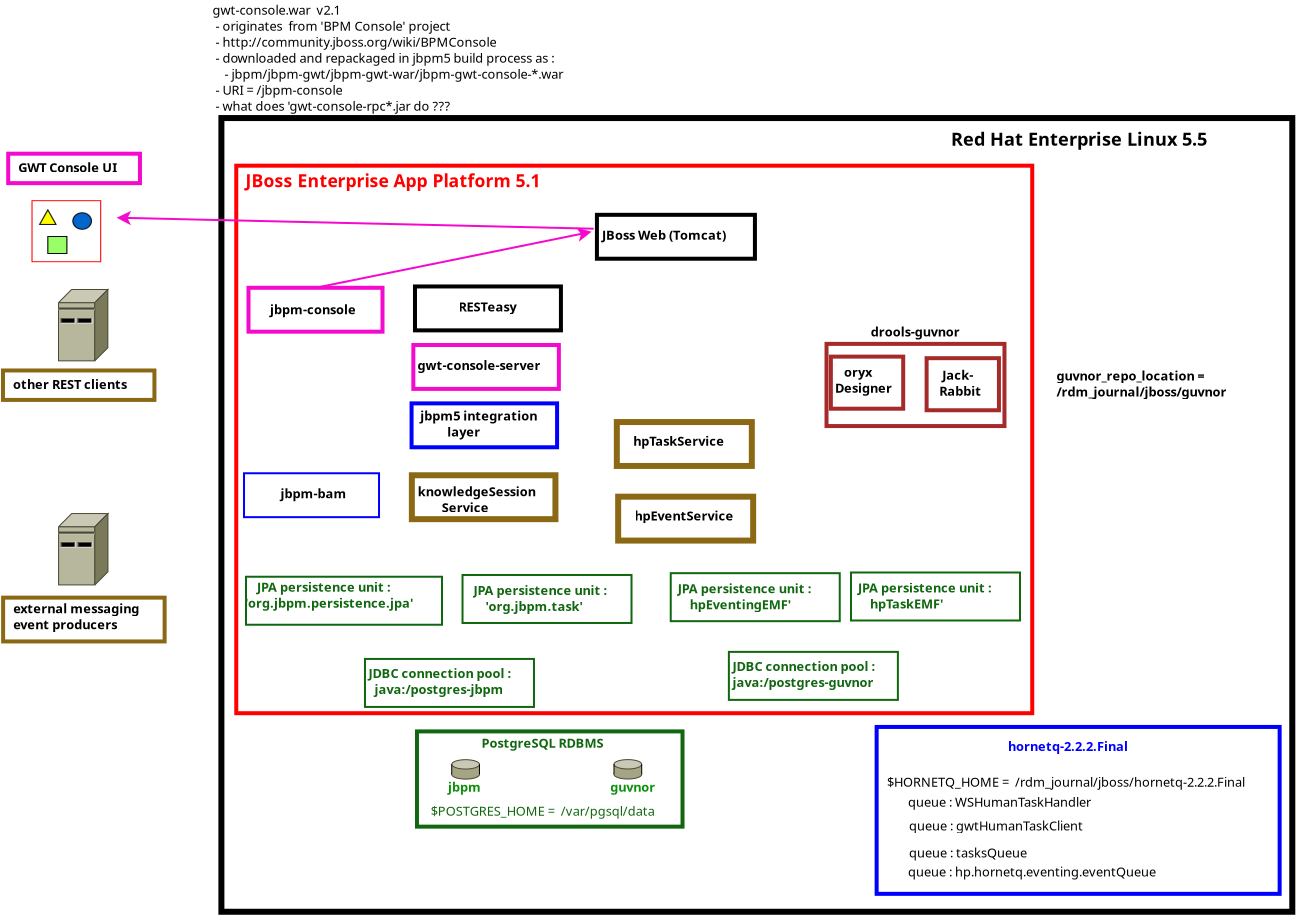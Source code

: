 <?xml version="1.0" encoding="UTF-8"?>
<dia:diagram xmlns:dia="http://www.lysator.liu.se/~alla/dia/">
  <dia:layer name="OS and App Platform" visible="true">
    <dia:object type="Standard - Box" version="0" id="O0">
      <dia:attribute name="obj_pos">
        <dia:point val="-4.362,-5.807"/>
      </dia:attribute>
      <dia:attribute name="obj_bb">
        <dia:rectangle val="-4.512,-5.957;49.332,34.027"/>
      </dia:attribute>
      <dia:attribute name="elem_corner">
        <dia:point val="-4.362,-5.807"/>
      </dia:attribute>
      <dia:attribute name="elem_width">
        <dia:real val="53.545"/>
      </dia:attribute>
      <dia:attribute name="elem_height">
        <dia:real val="39.685"/>
      </dia:attribute>
      <dia:attribute name="border_width">
        <dia:real val="0.3"/>
      </dia:attribute>
      <dia:attribute name="show_background">
        <dia:boolean val="false"/>
      </dia:attribute>
    </dia:object>
    <dia:object type="Standard - Box" version="0" id="O1">
      <dia:attribute name="obj_pos">
        <dia:point val="-3.619,-3.426"/>
      </dia:attribute>
      <dia:attribute name="obj_bb">
        <dia:rectangle val="-3.719,-3.526;36.28,24.05"/>
      </dia:attribute>
      <dia:attribute name="elem_corner">
        <dia:point val="-3.619,-3.426"/>
      </dia:attribute>
      <dia:attribute name="elem_width">
        <dia:real val="39.799"/>
      </dia:attribute>
      <dia:attribute name="elem_height">
        <dia:real val="27.376"/>
      </dia:attribute>
      <dia:attribute name="border_width">
        <dia:real val="0.2"/>
      </dia:attribute>
      <dia:attribute name="border_color">
        <dia:color val="#ff0000"/>
      </dia:attribute>
      <dia:attribute name="show_background">
        <dia:boolean val="false"/>
      </dia:attribute>
    </dia:object>
  </dia:layer>
  <dia:layer name="jbpm5 Components" visible="true" active="true">
    <dia:object type="Standard - Text" version="1" id="O2">
      <dia:attribute name="obj_pos">
        <dia:point val="8.244,18.039"/>
      </dia:attribute>
      <dia:attribute name="obj_bb">
        <dia:rectangle val="8.244,17.444;16.389,18.989"/>
      </dia:attribute>
      <dia:attribute name="text">
        <dia:composite type="text">
          <dia:attribute name="string">
            <dia:string>#JPA persistence unit :  
    'org.jbpm.task'#</dia:string>
          </dia:attribute>
          <dia:attribute name="font">
            <dia:font family="sans" style="80" name="Helvetica-Bold"/>
          </dia:attribute>
          <dia:attribute name="height">
            <dia:real val="0.8"/>
          </dia:attribute>
          <dia:attribute name="pos">
            <dia:point val="8.244,18.039"/>
          </dia:attribute>
          <dia:attribute name="color">
            <dia:color val="#106710"/>
          </dia:attribute>
          <dia:attribute name="alignment">
            <dia:enum val="0"/>
          </dia:attribute>
        </dia:composite>
      </dia:attribute>
      <dia:attribute name="valign">
        <dia:enum val="3"/>
      </dia:attribute>
    </dia:object>
    <dia:object type="Standard - Text" version="1" id="O3">
      <dia:attribute name="obj_pos">
        <dia:point val="-3.182,17.872"/>
      </dia:attribute>
      <dia:attribute name="obj_bb">
        <dia:rectangle val="-3.182,17.277;6.258,18.822"/>
      </dia:attribute>
      <dia:attribute name="text">
        <dia:composite type="text">
          <dia:attribute name="string">
            <dia:string>#    JPA persistence unit :  
'org.jbpm.persistence.jpa'#</dia:string>
          </dia:attribute>
          <dia:attribute name="font">
            <dia:font family="sans" style="80" name="Helvetica-Bold"/>
          </dia:attribute>
          <dia:attribute name="height">
            <dia:real val="0.8"/>
          </dia:attribute>
          <dia:attribute name="pos">
            <dia:point val="-3.182,17.872"/>
          </dia:attribute>
          <dia:attribute name="color">
            <dia:color val="#106710"/>
          </dia:attribute>
          <dia:attribute name="alignment">
            <dia:enum val="0"/>
          </dia:attribute>
        </dia:composite>
      </dia:attribute>
      <dia:attribute name="valign">
        <dia:enum val="3"/>
      </dia:attribute>
    </dia:object>
    <dia:object type="Standard - Box" version="0" id="O4">
      <dia:attribute name="obj_pos">
        <dia:point val="7.694,17.039"/>
      </dia:attribute>
      <dia:attribute name="obj_bb">
        <dia:rectangle val="7.644,16.989;16.194,19.489"/>
      </dia:attribute>
      <dia:attribute name="elem_corner">
        <dia:point val="7.694,17.039"/>
      </dia:attribute>
      <dia:attribute name="elem_width">
        <dia:real val="8.45"/>
      </dia:attribute>
      <dia:attribute name="elem_height">
        <dia:real val="2.4"/>
      </dia:attribute>
      <dia:attribute name="border_width">
        <dia:real val="0.1"/>
      </dia:attribute>
      <dia:attribute name="border_color">
        <dia:color val="#106710"/>
      </dia:attribute>
      <dia:attribute name="show_background">
        <dia:boolean val="false"/>
      </dia:attribute>
    </dia:object>
    <dia:object type="Standard - Box" version="0" id="O5">
      <dia:attribute name="obj_pos">
        <dia:point val="-3.132,17.127"/>
      </dia:attribute>
      <dia:attribute name="obj_bb">
        <dia:rectangle val="-3.182,17.077;6.718,19.577"/>
      </dia:attribute>
      <dia:attribute name="elem_corner">
        <dia:point val="-3.132,17.127"/>
      </dia:attribute>
      <dia:attribute name="elem_width">
        <dia:real val="9.8"/>
      </dia:attribute>
      <dia:attribute name="elem_height">
        <dia:real val="2.4"/>
      </dia:attribute>
      <dia:attribute name="border_width">
        <dia:real val="0.1"/>
      </dia:attribute>
      <dia:attribute name="border_color">
        <dia:color val="#106710"/>
      </dia:attribute>
      <dia:attribute name="show_background">
        <dia:boolean val="false"/>
      </dia:attribute>
    </dia:object>
    <dia:object type="Standard - Box" version="0" id="O6">
      <dia:attribute name="obj_pos">
        <dia:point val="2.816,21.237"/>
      </dia:attribute>
      <dia:attribute name="obj_bb">
        <dia:rectangle val="2.766,21.187;11.316,23.687"/>
      </dia:attribute>
      <dia:attribute name="elem_corner">
        <dia:point val="2.816,21.237"/>
      </dia:attribute>
      <dia:attribute name="elem_width">
        <dia:real val="8.45"/>
      </dia:attribute>
      <dia:attribute name="elem_height">
        <dia:real val="2.4"/>
      </dia:attribute>
      <dia:attribute name="border_width">
        <dia:real val="0.1"/>
      </dia:attribute>
      <dia:attribute name="border_color">
        <dia:color val="#106710"/>
      </dia:attribute>
      <dia:attribute name="show_background">
        <dia:boolean val="false"/>
      </dia:attribute>
    </dia:object>
    <dia:object type="Standard - Text" version="1" id="O7">
      <dia:attribute name="obj_pos">
        <dia:point val="2.991,22.187"/>
      </dia:attribute>
      <dia:attribute name="obj_bb">
        <dia:rectangle val="2.991,21.592;11.163,23.137"/>
      </dia:attribute>
      <dia:attribute name="text">
        <dia:composite type="text">
          <dia:attribute name="string">
            <dia:string>#JDBC connection pool :
  java:/postgres-jbpm#</dia:string>
          </dia:attribute>
          <dia:attribute name="font">
            <dia:font family="sans" style="80" name="Helvetica-Bold"/>
          </dia:attribute>
          <dia:attribute name="height">
            <dia:real val="0.8"/>
          </dia:attribute>
          <dia:attribute name="pos">
            <dia:point val="2.991,22.187"/>
          </dia:attribute>
          <dia:attribute name="color">
            <dia:color val="#106710"/>
          </dia:attribute>
          <dia:attribute name="alignment">
            <dia:enum val="0"/>
          </dia:attribute>
        </dia:composite>
      </dia:attribute>
      <dia:attribute name="valign">
        <dia:enum val="3"/>
      </dia:attribute>
    </dia:object>
    <dia:object type="Standard - Box" version="0" id="O8">
      <dia:attribute name="obj_pos">
        <dia:point val="5.235,5.54"/>
      </dia:attribute>
      <dia:attribute name="obj_bb">
        <dia:rectangle val="5.135,5.44;12.611,7.835"/>
      </dia:attribute>
      <dia:attribute name="elem_corner">
        <dia:point val="5.235,5.54"/>
      </dia:attribute>
      <dia:attribute name="elem_width">
        <dia:real val="7.276"/>
      </dia:attribute>
      <dia:attribute name="elem_height">
        <dia:real val="2.195"/>
      </dia:attribute>
      <dia:attribute name="border_width">
        <dia:real val="0.2"/>
      </dia:attribute>
      <dia:attribute name="border_color">
        <dia:color val="#f30acd"/>
      </dia:attribute>
      <dia:attribute name="show_background">
        <dia:boolean val="false"/>
      </dia:attribute>
    </dia:object>
    <dia:object type="Standard - Text" version="1" id="O9">
      <dia:attribute name="obj_pos">
        <dia:point val="5.443,6.788"/>
      </dia:attribute>
      <dia:attribute name="obj_bb">
        <dia:rectangle val="5.443,6.193;12.376,6.938"/>
      </dia:attribute>
      <dia:attribute name="text">
        <dia:composite type="text">
          <dia:attribute name="string">
            <dia:string>#gwt-console-server#</dia:string>
          </dia:attribute>
          <dia:attribute name="font">
            <dia:font family="sans" style="80" name="Helvetica-Bold"/>
          </dia:attribute>
          <dia:attribute name="height">
            <dia:real val="0.8"/>
          </dia:attribute>
          <dia:attribute name="pos">
            <dia:point val="5.443,6.788"/>
          </dia:attribute>
          <dia:attribute name="color">
            <dia:color val="#000000"/>
          </dia:attribute>
          <dia:attribute name="alignment">
            <dia:enum val="0"/>
          </dia:attribute>
        </dia:composite>
      </dia:attribute>
      <dia:attribute name="valign">
        <dia:enum val="3"/>
      </dia:attribute>
    </dia:object>
    <dia:object type="Standard - Box" version="0" id="O10">
      <dia:attribute name="obj_pos">
        <dia:point val="5.161,12.053"/>
      </dia:attribute>
      <dia:attribute name="obj_bb">
        <dia:rectangle val="5.011,11.903;12.49,14.398"/>
      </dia:attribute>
      <dia:attribute name="elem_corner">
        <dia:point val="5.161,12.053"/>
      </dia:attribute>
      <dia:attribute name="elem_width">
        <dia:real val="7.179"/>
      </dia:attribute>
      <dia:attribute name="elem_height">
        <dia:real val="2.195"/>
      </dia:attribute>
      <dia:attribute name="border_width">
        <dia:real val="0.3"/>
      </dia:attribute>
      <dia:attribute name="border_color">
        <dia:color val="#8b6914"/>
      </dia:attribute>
      <dia:attribute name="show_background">
        <dia:boolean val="false"/>
      </dia:attribute>
    </dia:object>
    <dia:object type="Standard - Text" version="1" id="O11">
      <dia:attribute name="obj_pos">
        <dia:point val="5.461,13.101"/>
      </dia:attribute>
      <dia:attribute name="obj_bb">
        <dia:rectangle val="5.461,12.506;12.149,14.051"/>
      </dia:attribute>
      <dia:attribute name="text">
        <dia:composite type="text">
          <dia:attribute name="string">
            <dia:string>#knowledgeSession
        Service#</dia:string>
          </dia:attribute>
          <dia:attribute name="font">
            <dia:font family="sans" style="80" name="Helvetica-Bold"/>
          </dia:attribute>
          <dia:attribute name="height">
            <dia:real val="0.8"/>
          </dia:attribute>
          <dia:attribute name="pos">
            <dia:point val="5.461,13.101"/>
          </dia:attribute>
          <dia:attribute name="color">
            <dia:color val="#000000"/>
          </dia:attribute>
          <dia:attribute name="alignment">
            <dia:enum val="0"/>
          </dia:attribute>
        </dia:composite>
      </dia:attribute>
      <dia:attribute name="valign">
        <dia:enum val="3"/>
      </dia:attribute>
    </dia:object>
    <dia:object type="Standard - Box" version="0" id="O12">
      <dia:attribute name="obj_pos">
        <dia:point val="14.414,-0.969"/>
      </dia:attribute>
      <dia:attribute name="obj_bb">
        <dia:rectangle val="14.314,-1.069;22.414,1.326"/>
      </dia:attribute>
      <dia:attribute name="elem_corner">
        <dia:point val="14.414,-0.969"/>
      </dia:attribute>
      <dia:attribute name="elem_width">
        <dia:real val="7.9"/>
      </dia:attribute>
      <dia:attribute name="elem_height">
        <dia:real val="2.195"/>
      </dia:attribute>
      <dia:attribute name="border_width">
        <dia:real val="0.2"/>
      </dia:attribute>
      <dia:attribute name="show_background">
        <dia:boolean val="false"/>
      </dia:attribute>
    </dia:object>
    <dia:object type="Standard - Text" version="1" id="O13">
      <dia:attribute name="obj_pos">
        <dia:point val="14.514,0.278"/>
      </dia:attribute>
      <dia:attribute name="obj_bb">
        <dia:rectangle val="14.514,-0.317;21.844,0.428"/>
      </dia:attribute>
      <dia:attribute name="text">
        <dia:composite type="text">
          <dia:attribute name="string">
            <dia:string># JBoss Web (Tomcat)#</dia:string>
          </dia:attribute>
          <dia:attribute name="font">
            <dia:font family="sans" style="80" name="Helvetica-Bold"/>
          </dia:attribute>
          <dia:attribute name="height">
            <dia:real val="0.8"/>
          </dia:attribute>
          <dia:attribute name="pos">
            <dia:point val="14.514,0.278"/>
          </dia:attribute>
          <dia:attribute name="color">
            <dia:color val="#000000"/>
          </dia:attribute>
          <dia:attribute name="alignment">
            <dia:enum val="0"/>
          </dia:attribute>
        </dia:composite>
      </dia:attribute>
      <dia:attribute name="valign">
        <dia:enum val="3"/>
      </dia:attribute>
    </dia:object>
    <dia:object type="Standard - Box" version="0" id="O14">
      <dia:attribute name="obj_pos">
        <dia:point val="15.409,9.393"/>
      </dia:attribute>
      <dia:attribute name="obj_bb">
        <dia:rectangle val="15.259,9.243;22.309,11.738"/>
      </dia:attribute>
      <dia:attribute name="elem_corner">
        <dia:point val="15.409,9.393"/>
      </dia:attribute>
      <dia:attribute name="elem_width">
        <dia:real val="6.75"/>
      </dia:attribute>
      <dia:attribute name="elem_height">
        <dia:real val="2.195"/>
      </dia:attribute>
      <dia:attribute name="border_width">
        <dia:real val="0.3"/>
      </dia:attribute>
      <dia:attribute name="border_color">
        <dia:color val="#8b6914"/>
      </dia:attribute>
      <dia:attribute name="show_background">
        <dia:boolean val="false"/>
      </dia:attribute>
    </dia:object>
    <dia:object type="Standard - Text" version="1" id="O15">
      <dia:attribute name="obj_pos">
        <dia:point val="16.229,10.581"/>
      </dia:attribute>
      <dia:attribute name="obj_bb">
        <dia:rectangle val="16.229,9.986;21.397,10.731"/>
      </dia:attribute>
      <dia:attribute name="text">
        <dia:composite type="text">
          <dia:attribute name="string">
            <dia:string>#hpTaskService#</dia:string>
          </dia:attribute>
          <dia:attribute name="font">
            <dia:font family="sans" style="80" name="Helvetica-Bold"/>
          </dia:attribute>
          <dia:attribute name="height">
            <dia:real val="0.8"/>
          </dia:attribute>
          <dia:attribute name="pos">
            <dia:point val="16.229,10.581"/>
          </dia:attribute>
          <dia:attribute name="color">
            <dia:color val="#000000"/>
          </dia:attribute>
          <dia:attribute name="alignment">
            <dia:enum val="0"/>
          </dia:attribute>
        </dia:composite>
      </dia:attribute>
      <dia:attribute name="valign">
        <dia:enum val="3"/>
      </dia:attribute>
    </dia:object>
    <dia:object type="Standard - Box" version="0" id="O16">
      <dia:attribute name="obj_pos">
        <dia:point val="-3.231,11.953"/>
      </dia:attribute>
      <dia:attribute name="obj_bb">
        <dia:rectangle val="-3.281,11.903;3.569,14.198"/>
      </dia:attribute>
      <dia:attribute name="elem_corner">
        <dia:point val="-3.231,11.953"/>
      </dia:attribute>
      <dia:attribute name="elem_width">
        <dia:real val="6.75"/>
      </dia:attribute>
      <dia:attribute name="elem_height">
        <dia:real val="2.195"/>
      </dia:attribute>
      <dia:attribute name="border_width">
        <dia:real val="0.1"/>
      </dia:attribute>
      <dia:attribute name="border_color">
        <dia:color val="#0000ff"/>
      </dia:attribute>
      <dia:attribute name="show_background">
        <dia:boolean val="false"/>
      </dia:attribute>
    </dia:object>
    <dia:object type="Standard - Text" version="1" id="O17">
      <dia:attribute name="obj_pos">
        <dia:point val="-3.231,13.051"/>
      </dia:attribute>
      <dia:attribute name="obj_bb">
        <dia:rectangle val="-3.231,12.456;-3.009,13.201"/>
      </dia:attribute>
      <dia:attribute name="text">
        <dia:composite type="text">
          <dia:attribute name="string">
            <dia:string># #</dia:string>
          </dia:attribute>
          <dia:attribute name="font">
            <dia:font family="sans" style="80" name="Helvetica-Bold"/>
          </dia:attribute>
          <dia:attribute name="height">
            <dia:real val="0.8"/>
          </dia:attribute>
          <dia:attribute name="pos">
            <dia:point val="-3.231,13.051"/>
          </dia:attribute>
          <dia:attribute name="color">
            <dia:color val="#000000"/>
          </dia:attribute>
          <dia:attribute name="alignment">
            <dia:enum val="0"/>
          </dia:attribute>
        </dia:composite>
      </dia:attribute>
      <dia:attribute name="valign">
        <dia:enum val="3"/>
      </dia:attribute>
      <dia:connections>
        <dia:connection handle="0" to="O16" connection="3"/>
      </dia:connections>
    </dia:object>
    <dia:object type="Standard - Text" version="1" id="O18">
      <dia:attribute name="obj_pos">
        <dia:point val="-1.406,13.201"/>
      </dia:attribute>
      <dia:attribute name="obj_bb">
        <dia:rectangle val="-1.406,12.606;2.219,13.351"/>
      </dia:attribute>
      <dia:attribute name="text">
        <dia:composite type="text">
          <dia:attribute name="string">
            <dia:string>#jbpm-bam#</dia:string>
          </dia:attribute>
          <dia:attribute name="font">
            <dia:font family="sans" style="80" name="Helvetica-Bold"/>
          </dia:attribute>
          <dia:attribute name="height">
            <dia:real val="0.8"/>
          </dia:attribute>
          <dia:attribute name="pos">
            <dia:point val="-1.406,13.201"/>
          </dia:attribute>
          <dia:attribute name="color">
            <dia:color val="#000000"/>
          </dia:attribute>
          <dia:attribute name="alignment">
            <dia:enum val="0"/>
          </dia:attribute>
        </dia:composite>
      </dia:attribute>
      <dia:attribute name="valign">
        <dia:enum val="3"/>
      </dia:attribute>
    </dia:object>
    <dia:object type="Standard - Box" version="0" id="O19">
      <dia:attribute name="obj_pos">
        <dia:point val="25.894,5.484"/>
      </dia:attribute>
      <dia:attribute name="obj_bb">
        <dia:rectangle val="25.794,5.384;34.891,9.693"/>
      </dia:attribute>
      <dia:attribute name="elem_corner">
        <dia:point val="25.894,5.484"/>
      </dia:attribute>
      <dia:attribute name="elem_width">
        <dia:real val="8.897"/>
      </dia:attribute>
      <dia:attribute name="elem_height">
        <dia:real val="4.109"/>
      </dia:attribute>
      <dia:attribute name="border_width">
        <dia:real val="0.2"/>
      </dia:attribute>
      <dia:attribute name="border_color">
        <dia:color val="#a52a2a"/>
      </dia:attribute>
      <dia:attribute name="show_background">
        <dia:boolean val="false"/>
      </dia:attribute>
    </dia:object>
    <dia:object type="Standard - Text" version="1" id="O20">
      <dia:attribute name="obj_pos">
        <dia:point val="28.109,5.118"/>
      </dia:attribute>
      <dia:attribute name="obj_bb">
        <dia:rectangle val="28.109,4.523;33.167,5.268"/>
      </dia:attribute>
      <dia:attribute name="text">
        <dia:composite type="text">
          <dia:attribute name="string">
            <dia:string>#drools-guvnor#</dia:string>
          </dia:attribute>
          <dia:attribute name="font">
            <dia:font family="sans" style="80" name="Helvetica-Bold"/>
          </dia:attribute>
          <dia:attribute name="height">
            <dia:real val="0.8"/>
          </dia:attribute>
          <dia:attribute name="pos">
            <dia:point val="28.109,5.118"/>
          </dia:attribute>
          <dia:attribute name="color">
            <dia:color val="#000000"/>
          </dia:attribute>
          <dia:attribute name="alignment">
            <dia:enum val="0"/>
          </dia:attribute>
        </dia:composite>
      </dia:attribute>
      <dia:attribute name="valign">
        <dia:enum val="3"/>
      </dia:attribute>
    </dia:object>
    <dia:object type="Standard - Box" version="0" id="O21">
      <dia:attribute name="obj_pos">
        <dia:point val="28.4,24.637"/>
      </dia:attribute>
      <dia:attribute name="obj_bb">
        <dia:rectangle val="28.3,24.537;48.65,33.082"/>
      </dia:attribute>
      <dia:attribute name="elem_corner">
        <dia:point val="28.4,24.637"/>
      </dia:attribute>
      <dia:attribute name="elem_width">
        <dia:real val="20.15"/>
      </dia:attribute>
      <dia:attribute name="elem_height">
        <dia:real val="8.345"/>
      </dia:attribute>
      <dia:attribute name="border_width">
        <dia:real val="0.2"/>
      </dia:attribute>
      <dia:attribute name="border_color">
        <dia:color val="#0000ff"/>
      </dia:attribute>
      <dia:attribute name="show_background">
        <dia:boolean val="false"/>
      </dia:attribute>
    </dia:object>
    <dia:object type="Standard - Text" version="1" id="O22">
      <dia:attribute name="obj_pos">
        <dia:point val="34.966,25.846"/>
      </dia:attribute>
      <dia:attribute name="obj_bb">
        <dia:rectangle val="34.966,25.251;41.921,25.996"/>
      </dia:attribute>
      <dia:attribute name="text">
        <dia:composite type="text">
          <dia:attribute name="string">
            <dia:string>#hornetq-2.2.2.Final#</dia:string>
          </dia:attribute>
          <dia:attribute name="font">
            <dia:font family="sans" style="80" name="Helvetica-Bold"/>
          </dia:attribute>
          <dia:attribute name="height">
            <dia:real val="0.8"/>
          </dia:attribute>
          <dia:attribute name="pos">
            <dia:point val="34.966,25.846"/>
          </dia:attribute>
          <dia:attribute name="color">
            <dia:color val="#0000ff"/>
          </dia:attribute>
          <dia:attribute name="alignment">
            <dia:enum val="0"/>
          </dia:attribute>
        </dia:composite>
      </dia:attribute>
      <dia:attribute name="valign">
        <dia:enum val="3"/>
      </dia:attribute>
    </dia:object>
    <dia:object type="Standard - Text" version="1" id="O23">
      <dia:attribute name="obj_pos">
        <dia:point val="32.258,10.467"/>
      </dia:attribute>
      <dia:attribute name="obj_bb">
        <dia:rectangle val="32.258,9.872;32.258,10.617"/>
      </dia:attribute>
      <dia:attribute name="text">
        <dia:composite type="text">
          <dia:attribute name="string">
            <dia:string>##</dia:string>
          </dia:attribute>
          <dia:attribute name="font">
            <dia:font family="sans" style="0" name="Helvetica"/>
          </dia:attribute>
          <dia:attribute name="height">
            <dia:real val="0.8"/>
          </dia:attribute>
          <dia:attribute name="pos">
            <dia:point val="32.258,10.467"/>
          </dia:attribute>
          <dia:attribute name="color">
            <dia:color val="#000000"/>
          </dia:attribute>
          <dia:attribute name="alignment">
            <dia:enum val="0"/>
          </dia:attribute>
        </dia:composite>
      </dia:attribute>
      <dia:attribute name="valign">
        <dia:enum val="3"/>
      </dia:attribute>
    </dia:object>
    <dia:object type="Standard - Text" version="1" id="O24">
      <dia:attribute name="obj_pos">
        <dia:point val="37.392,7.313"/>
      </dia:attribute>
      <dia:attribute name="obj_bb">
        <dia:rectangle val="37.392,6.718;46.812,8.263"/>
      </dia:attribute>
      <dia:attribute name="text">
        <dia:composite type="text">
          <dia:attribute name="string">
            <dia:string>#guvnor_repo_location = 
/rdm_journal/jboss/guvnor#</dia:string>
          </dia:attribute>
          <dia:attribute name="font">
            <dia:font family="sans" style="80" name="Helvetica-Bold"/>
          </dia:attribute>
          <dia:attribute name="height">
            <dia:real val="0.8"/>
          </dia:attribute>
          <dia:attribute name="pos">
            <dia:point val="37.392,7.313"/>
          </dia:attribute>
          <dia:attribute name="color">
            <dia:color val="#000000"/>
          </dia:attribute>
          <dia:attribute name="alignment">
            <dia:enum val="0"/>
          </dia:attribute>
        </dia:composite>
      </dia:attribute>
      <dia:attribute name="valign">
        <dia:enum val="3"/>
      </dia:attribute>
    </dia:object>
    <dia:object type="Standard - Text" version="1" id="O25">
      <dia:attribute name="obj_pos">
        <dia:point val="28.914,27.632"/>
      </dia:attribute>
      <dia:attribute name="obj_bb">
        <dia:rectangle val="28.914,27.037;48.076,27.782"/>
      </dia:attribute>
      <dia:attribute name="text">
        <dia:composite type="text">
          <dia:attribute name="string">
            <dia:string>#$HORNETQ_HOME =  /rdm_journal/jboss/hornetq-2.2.2.Final#</dia:string>
          </dia:attribute>
          <dia:attribute name="font">
            <dia:font family="sans" style="0" name="Helvetica"/>
          </dia:attribute>
          <dia:attribute name="height">
            <dia:real val="0.8"/>
          </dia:attribute>
          <dia:attribute name="pos">
            <dia:point val="28.914,27.632"/>
          </dia:attribute>
          <dia:attribute name="color">
            <dia:color val="#000000"/>
          </dia:attribute>
          <dia:attribute name="alignment">
            <dia:enum val="0"/>
          </dia:attribute>
        </dia:composite>
      </dia:attribute>
      <dia:attribute name="valign">
        <dia:enum val="3"/>
      </dia:attribute>
    </dia:object>
    <dia:object type="Standard - Text" version="1" id="O26">
      <dia:attribute name="obj_pos">
        <dia:point val="29.966,28.622"/>
      </dia:attribute>
      <dia:attribute name="obj_bb">
        <dia:rectangle val="29.966,28.027;39.844,28.772"/>
      </dia:attribute>
      <dia:attribute name="text">
        <dia:composite type="text">
          <dia:attribute name="string">
            <dia:string>#queue : WSHumanTaskHandler#</dia:string>
          </dia:attribute>
          <dia:attribute name="font">
            <dia:font family="sans" style="0" name="Helvetica"/>
          </dia:attribute>
          <dia:attribute name="height">
            <dia:real val="0.8"/>
          </dia:attribute>
          <dia:attribute name="pos">
            <dia:point val="29.966,28.622"/>
          </dia:attribute>
          <dia:attribute name="color">
            <dia:color val="#000000"/>
          </dia:attribute>
          <dia:attribute name="alignment">
            <dia:enum val="0"/>
          </dia:attribute>
        </dia:composite>
      </dia:attribute>
      <dia:attribute name="valign">
        <dia:enum val="3"/>
      </dia:attribute>
    </dia:object>
    <dia:object type="Standard - Text" version="1" id="O27">
      <dia:attribute name="obj_pos">
        <dia:point val="30.016,29.812"/>
      </dia:attribute>
      <dia:attribute name="obj_bb">
        <dia:rectangle val="30.016,29.217;39.364,29.962"/>
      </dia:attribute>
      <dia:attribute name="text">
        <dia:composite type="text">
          <dia:attribute name="string">
            <dia:string>#queue : gwtHumanTaskClient#</dia:string>
          </dia:attribute>
          <dia:attribute name="font">
            <dia:font family="sans" style="0" name="Helvetica"/>
          </dia:attribute>
          <dia:attribute name="height">
            <dia:real val="0.8"/>
          </dia:attribute>
          <dia:attribute name="pos">
            <dia:point val="30.016,29.812"/>
          </dia:attribute>
          <dia:attribute name="color">
            <dia:color val="#000000"/>
          </dia:attribute>
          <dia:attribute name="alignment">
            <dia:enum val="0"/>
          </dia:attribute>
        </dia:composite>
      </dia:attribute>
      <dia:attribute name="valign">
        <dia:enum val="3"/>
      </dia:attribute>
    </dia:object>
    <dia:object type="Standard - Text" version="1" id="O28">
      <dia:attribute name="obj_pos">
        <dia:point val="30.016,31.167"/>
      </dia:attribute>
      <dia:attribute name="obj_bb">
        <dia:rectangle val="30.016,30.572;36.426,31.317"/>
      </dia:attribute>
      <dia:attribute name="text">
        <dia:composite type="text">
          <dia:attribute name="string">
            <dia:string>#queue : tasksQueue#</dia:string>
          </dia:attribute>
          <dia:attribute name="font">
            <dia:font family="sans" style="0" name="Helvetica"/>
          </dia:attribute>
          <dia:attribute name="height">
            <dia:real val="0.8"/>
          </dia:attribute>
          <dia:attribute name="pos">
            <dia:point val="30.016,31.167"/>
          </dia:attribute>
          <dia:attribute name="color">
            <dia:color val="#000000"/>
          </dia:attribute>
          <dia:attribute name="alignment">
            <dia:enum val="0"/>
          </dia:attribute>
        </dia:composite>
      </dia:attribute>
      <dia:attribute name="valign">
        <dia:enum val="3"/>
      </dia:attribute>
    </dia:object>
    <dia:object type="Standard - Box" version="0" id="O29">
      <dia:attribute name="obj_pos">
        <dia:point val="5.417,24.86"/>
      </dia:attribute>
      <dia:attribute name="obj_bb">
        <dia:rectangle val="5.317,24.761;18.794,29.722"/>
      </dia:attribute>
      <dia:attribute name="elem_corner">
        <dia:point val="5.417,24.86"/>
      </dia:attribute>
      <dia:attribute name="elem_width">
        <dia:real val="13.277"/>
      </dia:attribute>
      <dia:attribute name="elem_height">
        <dia:real val="4.762"/>
      </dia:attribute>
      <dia:attribute name="border_width">
        <dia:real val="0.2"/>
      </dia:attribute>
      <dia:attribute name="border_color">
        <dia:color val="#106710"/>
      </dia:attribute>
      <dia:attribute name="show_background">
        <dia:boolean val="false"/>
      </dia:attribute>
    </dia:object>
    <dia:object type="Standard - Text" version="1" id="O30">
      <dia:attribute name="obj_pos">
        <dia:point val="8.64,25.682"/>
      </dia:attribute>
      <dia:attribute name="obj_bb">
        <dia:rectangle val="8.64,25.087;15.688,25.832"/>
      </dia:attribute>
      <dia:attribute name="text">
        <dia:composite type="text">
          <dia:attribute name="string">
            <dia:string>#PostgreSQL RDBMS#</dia:string>
          </dia:attribute>
          <dia:attribute name="font">
            <dia:font family="sans" style="80" name="Helvetica-Bold"/>
          </dia:attribute>
          <dia:attribute name="height">
            <dia:real val="0.8"/>
          </dia:attribute>
          <dia:attribute name="pos">
            <dia:point val="8.64,25.682"/>
          </dia:attribute>
          <dia:attribute name="color">
            <dia:color val="#106710"/>
          </dia:attribute>
          <dia:attribute name="alignment">
            <dia:enum val="0"/>
          </dia:attribute>
        </dia:composite>
      </dia:attribute>
      <dia:attribute name="valign">
        <dia:enum val="3"/>
      </dia:attribute>
    </dia:object>
    <dia:object type="Standard - Text" version="1" id="O31">
      <dia:attribute name="obj_pos">
        <dia:point val="6.107,29.073"/>
      </dia:attribute>
      <dia:attribute name="obj_bb">
        <dia:rectangle val="6.107,28.478;18.219,29.223"/>
      </dia:attribute>
      <dia:attribute name="text">
        <dia:composite type="text">
          <dia:attribute name="string">
            <dia:string>#$POSTGRES_HOME =  /var/pgsql/data#</dia:string>
          </dia:attribute>
          <dia:attribute name="font">
            <dia:font family="sans" style="0" name="Helvetica"/>
          </dia:attribute>
          <dia:attribute name="height">
            <dia:real val="0.8"/>
          </dia:attribute>
          <dia:attribute name="pos">
            <dia:point val="6.107,29.073"/>
          </dia:attribute>
          <dia:attribute name="color">
            <dia:color val="#106710"/>
          </dia:attribute>
          <dia:attribute name="alignment">
            <dia:enum val="0"/>
          </dia:attribute>
        </dia:composite>
      </dia:attribute>
      <dia:attribute name="valign">
        <dia:enum val="3"/>
      </dia:attribute>
    </dia:object>
    <dia:object type="Standard - Text" version="1" id="O32">
      <dia:attribute name="obj_pos">
        <dia:point val="-3.156,-2.351"/>
      </dia:attribute>
      <dia:attribute name="obj_bb">
        <dia:rectangle val="-3.156,-3.166;13.634,-2.144"/>
      </dia:attribute>
      <dia:attribute name="text">
        <dia:composite type="text">
          <dia:attribute name="string">
            <dia:string>#JBoss Enterprise App Platform 5.1#</dia:string>
          </dia:attribute>
          <dia:attribute name="font">
            <dia:font family="sans" style="80" name="Helvetica-Bold"/>
          </dia:attribute>
          <dia:attribute name="height">
            <dia:real val="1.096"/>
          </dia:attribute>
          <dia:attribute name="pos">
            <dia:point val="-3.156,-2.351"/>
          </dia:attribute>
          <dia:attribute name="color">
            <dia:color val="#ff0000"/>
          </dia:attribute>
          <dia:attribute name="alignment">
            <dia:enum val="0"/>
          </dia:attribute>
        </dia:composite>
      </dia:attribute>
      <dia:attribute name="valign">
        <dia:enum val="3"/>
      </dia:attribute>
    </dia:object>
    <dia:object type="Standard - Text" version="1" id="O33">
      <dia:attribute name="obj_pos">
        <dia:point val="32.123,-4.428"/>
      </dia:attribute>
      <dia:attribute name="obj_bb">
        <dia:rectangle val="32.123,-5.268;46.825,-4.216"/>
      </dia:attribute>
      <dia:attribute name="text">
        <dia:composite type="text">
          <dia:attribute name="string">
            <dia:string>#Red Hat Enterprise Linux 5.5#</dia:string>
          </dia:attribute>
          <dia:attribute name="font">
            <dia:font family="sans" style="80" name="Helvetica-Bold"/>
          </dia:attribute>
          <dia:attribute name="height">
            <dia:real val="1.132"/>
          </dia:attribute>
          <dia:attribute name="pos">
            <dia:point val="32.123,-4.428"/>
          </dia:attribute>
          <dia:attribute name="color">
            <dia:color val="#000000"/>
          </dia:attribute>
          <dia:attribute name="alignment">
            <dia:enum val="0"/>
          </dia:attribute>
        </dia:composite>
      </dia:attribute>
      <dia:attribute name="valign">
        <dia:enum val="3"/>
      </dia:attribute>
    </dia:object>
    <dia:object type="Standard - Box" version="0" id="O34">
      <dia:attribute name="obj_pos">
        <dia:point val="-3.007,2.679"/>
      </dia:attribute>
      <dia:attribute name="obj_bb">
        <dia:rectangle val="-3.107,2.579;3.793,4.974"/>
      </dia:attribute>
      <dia:attribute name="elem_corner">
        <dia:point val="-3.007,2.679"/>
      </dia:attribute>
      <dia:attribute name="elem_width">
        <dia:real val="6.7"/>
      </dia:attribute>
      <dia:attribute name="elem_height">
        <dia:real val="2.195"/>
      </dia:attribute>
      <dia:attribute name="border_width">
        <dia:real val="0.2"/>
      </dia:attribute>
      <dia:attribute name="border_color">
        <dia:color val="#f30acd"/>
      </dia:attribute>
      <dia:attribute name="show_background">
        <dia:boolean val="false"/>
      </dia:attribute>
    </dia:object>
    <dia:object type="Standard - Text" version="1" id="O35">
      <dia:attribute name="obj_pos">
        <dia:point val="-1.93,4.008"/>
      </dia:attribute>
      <dia:attribute name="obj_bb">
        <dia:rectangle val="-1.93,3.413;2.888,4.158"/>
      </dia:attribute>
      <dia:attribute name="text">
        <dia:composite type="text">
          <dia:attribute name="string">
            <dia:string>#jbpm-console#</dia:string>
          </dia:attribute>
          <dia:attribute name="font">
            <dia:font family="sans" style="80" name="Helvetica-Bold"/>
          </dia:attribute>
          <dia:attribute name="height">
            <dia:real val="0.8"/>
          </dia:attribute>
          <dia:attribute name="pos">
            <dia:point val="-1.93,4.008"/>
          </dia:attribute>
          <dia:attribute name="color">
            <dia:color val="#000000"/>
          </dia:attribute>
          <dia:attribute name="alignment">
            <dia:enum val="0"/>
          </dia:attribute>
        </dia:composite>
      </dia:attribute>
      <dia:attribute name="valign">
        <dia:enum val="3"/>
      </dia:attribute>
    </dia:object>
    <dia:object type="Standard - Image" version="0" id="O36">
      <dia:attribute name="obj_pos">
        <dia:point val="-13.858,-1.7"/>
      </dia:attribute>
      <dia:attribute name="obj_bb">
        <dia:rectangle val="-13.908,-1.75;-10.321,1.45"/>
      </dia:attribute>
      <dia:attribute name="elem_corner">
        <dia:point val="-13.858,-1.7"/>
      </dia:attribute>
      <dia:attribute name="elem_width">
        <dia:real val="3.487"/>
      </dia:attribute>
      <dia:attribute name="elem_height">
        <dia:real val="3.1"/>
      </dia:attribute>
      <dia:attribute name="draw_border">
        <dia:boolean val="false"/>
      </dia:attribute>
      <dia:attribute name="keep_aspect">
        <dia:boolean val="false"/>
      </dia:attribute>
      <dia:attribute name="file">
        <dia:string>#ff.jpg#</dia:string>
      </dia:attribute>
    </dia:object>
    <dia:object type="Standard - Box" version="0" id="O37">
      <dia:attribute name="obj_pos">
        <dia:point val="-15.021,-4.025"/>
      </dia:attribute>
      <dia:attribute name="obj_bb">
        <dia:rectangle val="-15.121,-4.125;-8.334,-2.452"/>
      </dia:attribute>
      <dia:attribute name="elem_corner">
        <dia:point val="-15.021,-4.025"/>
      </dia:attribute>
      <dia:attribute name="elem_width">
        <dia:real val="6.587"/>
      </dia:attribute>
      <dia:attribute name="elem_height">
        <dia:real val="1.472"/>
      </dia:attribute>
      <dia:attribute name="border_width">
        <dia:real val="0.2"/>
      </dia:attribute>
      <dia:attribute name="border_color">
        <dia:color val="#f30acd"/>
      </dia:attribute>
      <dia:attribute name="inner_color">
        <dia:color val="#f30acd"/>
      </dia:attribute>
      <dia:attribute name="show_background">
        <dia:boolean val="false"/>
      </dia:attribute>
    </dia:object>
    <dia:object type="Standard - Text" version="1" id="O38">
      <dia:attribute name="obj_pos">
        <dia:point val="-14.517,-3.095"/>
      </dia:attribute>
      <dia:attribute name="obj_bb">
        <dia:rectangle val="-14.517,-3.69;-8.807,-2.945"/>
      </dia:attribute>
      <dia:attribute name="text">
        <dia:composite type="text">
          <dia:attribute name="string">
            <dia:string>#GWT Console UI#</dia:string>
          </dia:attribute>
          <dia:attribute name="font">
            <dia:font family="sans" style="80" name="Helvetica-Bold"/>
          </dia:attribute>
          <dia:attribute name="height">
            <dia:real val="0.8"/>
          </dia:attribute>
          <dia:attribute name="pos">
            <dia:point val="-14.517,-3.095"/>
          </dia:attribute>
          <dia:attribute name="color">
            <dia:color val="#000000"/>
          </dia:attribute>
          <dia:attribute name="alignment">
            <dia:enum val="0"/>
          </dia:attribute>
        </dia:composite>
      </dia:attribute>
      <dia:attribute name="valign">
        <dia:enum val="3"/>
      </dia:attribute>
    </dia:object>
    <dia:object type="Cisco - IBM Mini (AS400)" version="1" id="O39">
      <dia:attribute name="obj_pos">
        <dia:point val="-12.517,2.755"/>
      </dia:attribute>
      <dia:attribute name="obj_bb">
        <dia:rectangle val="-12.519,2.753;-10.038,6.334"/>
      </dia:attribute>
      <dia:attribute name="meta">
        <dia:composite type="dict"/>
      </dia:attribute>
      <dia:attribute name="elem_corner">
        <dia:point val="-12.517,2.755"/>
      </dia:attribute>
      <dia:attribute name="elem_width">
        <dia:real val="2.478"/>
      </dia:attribute>
      <dia:attribute name="elem_height">
        <dia:real val="3.578"/>
      </dia:attribute>
      <dia:attribute name="line_width">
        <dia:real val="0.1"/>
      </dia:attribute>
      <dia:attribute name="line_colour">
        <dia:color val="#000000"/>
      </dia:attribute>
      <dia:attribute name="fill_colour">
        <dia:color val="#ffffff"/>
      </dia:attribute>
      <dia:attribute name="show_background">
        <dia:boolean val="true"/>
      </dia:attribute>
      <dia:attribute name="line_style">
        <dia:enum val="0"/>
        <dia:real val="1"/>
      </dia:attribute>
      <dia:attribute name="flip_horizontal">
        <dia:boolean val="false"/>
      </dia:attribute>
      <dia:attribute name="flip_vertical">
        <dia:boolean val="false"/>
      </dia:attribute>
      <dia:attribute name="subscale">
        <dia:real val="1"/>
      </dia:attribute>
    </dia:object>
    <dia:object type="Standard - Box" version="0" id="O40">
      <dia:attribute name="obj_pos">
        <dia:point val="-15.282,6.814"/>
      </dia:attribute>
      <dia:attribute name="obj_bb">
        <dia:rectangle val="-15.382,6.714;-7.61,8.386"/>
      </dia:attribute>
      <dia:attribute name="elem_corner">
        <dia:point val="-15.282,6.814"/>
      </dia:attribute>
      <dia:attribute name="elem_width">
        <dia:real val="7.571"/>
      </dia:attribute>
      <dia:attribute name="elem_height">
        <dia:real val="1.472"/>
      </dia:attribute>
      <dia:attribute name="border_width">
        <dia:real val="0.2"/>
      </dia:attribute>
      <dia:attribute name="border_color">
        <dia:color val="#8b6914"/>
      </dia:attribute>
      <dia:attribute name="inner_color">
        <dia:color val="#f30acd"/>
      </dia:attribute>
      <dia:attribute name="show_background">
        <dia:boolean val="false"/>
      </dia:attribute>
    </dia:object>
    <dia:object type="Standard - Text" version="1" id="O41">
      <dia:attribute name="obj_pos">
        <dia:point val="-14.778,7.744"/>
      </dia:attribute>
      <dia:attribute name="obj_bb">
        <dia:rectangle val="-14.778,7.149;-8.161,7.894"/>
      </dia:attribute>
      <dia:attribute name="text">
        <dia:composite type="text">
          <dia:attribute name="string">
            <dia:string>#other REST clients#</dia:string>
          </dia:attribute>
          <dia:attribute name="font">
            <dia:font family="sans" style="80" name="Helvetica-Bold"/>
          </dia:attribute>
          <dia:attribute name="height">
            <dia:real val="0.8"/>
          </dia:attribute>
          <dia:attribute name="pos">
            <dia:point val="-14.778,7.744"/>
          </dia:attribute>
          <dia:attribute name="color">
            <dia:color val="#000000"/>
          </dia:attribute>
          <dia:attribute name="alignment">
            <dia:enum val="0"/>
          </dia:attribute>
        </dia:composite>
      </dia:attribute>
      <dia:attribute name="valign">
        <dia:enum val="3"/>
      </dia:attribute>
    </dia:object>
    <dia:object type="Standard - Box" version="0" id="O42">
      <dia:attribute name="obj_pos">
        <dia:point val="5.146,8.459"/>
      </dia:attribute>
      <dia:attribute name="obj_bb">
        <dia:rectangle val="5.046,8.359;12.522,10.754"/>
      </dia:attribute>
      <dia:attribute name="elem_corner">
        <dia:point val="5.146,8.459"/>
      </dia:attribute>
      <dia:attribute name="elem_width">
        <dia:real val="7.276"/>
      </dia:attribute>
      <dia:attribute name="elem_height">
        <dia:real val="2.195"/>
      </dia:attribute>
      <dia:attribute name="border_width">
        <dia:real val="0.2"/>
      </dia:attribute>
      <dia:attribute name="border_color">
        <dia:color val="#0000ff"/>
      </dia:attribute>
      <dia:attribute name="show_background">
        <dia:boolean val="false"/>
      </dia:attribute>
    </dia:object>
    <dia:object type="Standard - Text" version="1" id="O43">
      <dia:attribute name="obj_pos">
        <dia:point val="5.586,9.319"/>
      </dia:attribute>
      <dia:attribute name="obj_bb">
        <dia:rectangle val="5.586,8.724;12.096,10.269"/>
      </dia:attribute>
      <dia:attribute name="text">
        <dia:composite type="text">
          <dia:attribute name="string">
            <dia:string>#jbpm5 integration
         layer#</dia:string>
          </dia:attribute>
          <dia:attribute name="font">
            <dia:font family="sans" style="80" name="Helvetica-Bold"/>
          </dia:attribute>
          <dia:attribute name="height">
            <dia:real val="0.8"/>
          </dia:attribute>
          <dia:attribute name="pos">
            <dia:point val="5.586,9.319"/>
          </dia:attribute>
          <dia:attribute name="color">
            <dia:color val="#000000"/>
          </dia:attribute>
          <dia:attribute name="alignment">
            <dia:enum val="0"/>
          </dia:attribute>
        </dia:composite>
      </dia:attribute>
      <dia:attribute name="valign">
        <dia:enum val="3"/>
      </dia:attribute>
    </dia:object>
    <dia:object type="Standard - Box" version="0" id="O44">
      <dia:attribute name="obj_pos">
        <dia:point val="5.317,2.613"/>
      </dia:attribute>
      <dia:attribute name="obj_bb">
        <dia:rectangle val="5.217,2.513;12.714,4.908"/>
      </dia:attribute>
      <dia:attribute name="elem_corner">
        <dia:point val="5.317,2.613"/>
      </dia:attribute>
      <dia:attribute name="elem_width">
        <dia:real val="7.297"/>
      </dia:attribute>
      <dia:attribute name="elem_height">
        <dia:real val="2.195"/>
      </dia:attribute>
      <dia:attribute name="border_width">
        <dia:real val="0.2"/>
      </dia:attribute>
      <dia:attribute name="show_background">
        <dia:boolean val="false"/>
      </dia:attribute>
    </dia:object>
    <dia:object type="Standard - Text" version="1" id="O45">
      <dia:attribute name="obj_pos">
        <dia:point val="7.499,3.861"/>
      </dia:attribute>
      <dia:attribute name="obj_bb">
        <dia:rectangle val="7.499,3.266;10.907,4.011"/>
      </dia:attribute>
      <dia:attribute name="text">
        <dia:composite type="text">
          <dia:attribute name="string">
            <dia:string>#RESTeasy#</dia:string>
          </dia:attribute>
          <dia:attribute name="font">
            <dia:font family="sans" style="80" name="Helvetica-Bold"/>
          </dia:attribute>
          <dia:attribute name="height">
            <dia:real val="0.8"/>
          </dia:attribute>
          <dia:attribute name="pos">
            <dia:point val="7.499,3.861"/>
          </dia:attribute>
          <dia:attribute name="color">
            <dia:color val="#000000"/>
          </dia:attribute>
          <dia:attribute name="alignment">
            <dia:enum val="0"/>
          </dia:attribute>
        </dia:composite>
      </dia:attribute>
      <dia:attribute name="valign">
        <dia:enum val="3"/>
      </dia:attribute>
    </dia:object>
    <dia:object type="Cisco - Relational Database" version="1" id="O46">
      <dia:attribute name="obj_pos">
        <dia:point val="7.155,26.274"/>
      </dia:attribute>
      <dia:attribute name="obj_bb">
        <dia:rectangle val="7.155,26.274;8.549,27.253"/>
      </dia:attribute>
      <dia:attribute name="meta">
        <dia:composite type="dict"/>
      </dia:attribute>
      <dia:attribute name="elem_corner">
        <dia:point val="7.155,26.274"/>
      </dia:attribute>
      <dia:attribute name="elem_width">
        <dia:real val="1.394"/>
      </dia:attribute>
      <dia:attribute name="elem_height">
        <dia:real val="0.978"/>
      </dia:attribute>
      <dia:attribute name="line_width">
        <dia:real val="0.1"/>
      </dia:attribute>
      <dia:attribute name="line_colour">
        <dia:color val="#000000"/>
      </dia:attribute>
      <dia:attribute name="fill_colour">
        <dia:color val="#ffffff"/>
      </dia:attribute>
      <dia:attribute name="show_background">
        <dia:boolean val="true"/>
      </dia:attribute>
      <dia:attribute name="line_style">
        <dia:enum val="0"/>
        <dia:real val="1"/>
      </dia:attribute>
      <dia:attribute name="flip_horizontal">
        <dia:boolean val="false"/>
      </dia:attribute>
      <dia:attribute name="flip_vertical">
        <dia:boolean val="false"/>
      </dia:attribute>
      <dia:attribute name="subscale">
        <dia:real val="1"/>
      </dia:attribute>
    </dia:object>
    <dia:object type="Standard - Text" version="1" id="O47">
      <dia:attribute name="obj_pos">
        <dia:point val="6.974,27.879"/>
      </dia:attribute>
      <dia:attribute name="obj_bb">
        <dia:rectangle val="6.974,27.284;8.777,28.029"/>
      </dia:attribute>
      <dia:attribute name="text">
        <dia:composite type="text">
          <dia:attribute name="string">
            <dia:string>#jbpm#</dia:string>
          </dia:attribute>
          <dia:attribute name="font">
            <dia:font family="sans" style="80" name="Helvetica-Bold"/>
          </dia:attribute>
          <dia:attribute name="height">
            <dia:real val="0.8"/>
          </dia:attribute>
          <dia:attribute name="pos">
            <dia:point val="6.974,27.879"/>
          </dia:attribute>
          <dia:attribute name="color">
            <dia:color val="#0b900b"/>
          </dia:attribute>
          <dia:attribute name="alignment">
            <dia:enum val="0"/>
          </dia:attribute>
        </dia:composite>
      </dia:attribute>
      <dia:attribute name="valign">
        <dia:enum val="3"/>
      </dia:attribute>
    </dia:object>
    <dia:object type="Cisco - Relational Database" version="1" id="O48">
      <dia:attribute name="obj_pos">
        <dia:point val="15.267,26.27"/>
      </dia:attribute>
      <dia:attribute name="obj_bb">
        <dia:rectangle val="15.266,26.27;16.661,27.249"/>
      </dia:attribute>
      <dia:attribute name="meta">
        <dia:composite type="dict"/>
      </dia:attribute>
      <dia:attribute name="elem_corner">
        <dia:point val="15.267,26.27"/>
      </dia:attribute>
      <dia:attribute name="elem_width">
        <dia:real val="1.394"/>
      </dia:attribute>
      <dia:attribute name="elem_height">
        <dia:real val="0.978"/>
      </dia:attribute>
      <dia:attribute name="line_width">
        <dia:real val="0.1"/>
      </dia:attribute>
      <dia:attribute name="line_colour">
        <dia:color val="#000000"/>
      </dia:attribute>
      <dia:attribute name="fill_colour">
        <dia:color val="#ffffff"/>
      </dia:attribute>
      <dia:attribute name="show_background">
        <dia:boolean val="true"/>
      </dia:attribute>
      <dia:attribute name="line_style">
        <dia:enum val="0"/>
        <dia:real val="1"/>
      </dia:attribute>
      <dia:attribute name="flip_horizontal">
        <dia:boolean val="false"/>
      </dia:attribute>
      <dia:attribute name="flip_vertical">
        <dia:boolean val="false"/>
      </dia:attribute>
      <dia:attribute name="subscale">
        <dia:real val="1"/>
      </dia:attribute>
    </dia:object>
    <dia:object type="Standard - Text" version="1" id="O49">
      <dia:attribute name="obj_pos">
        <dia:point val="15.086,27.875"/>
      </dia:attribute>
      <dia:attribute name="obj_bb">
        <dia:rectangle val="15.086,27.28;17.626,28.025"/>
      </dia:attribute>
      <dia:attribute name="text">
        <dia:composite type="text">
          <dia:attribute name="string">
            <dia:string>#guvnor#</dia:string>
          </dia:attribute>
          <dia:attribute name="font">
            <dia:font family="sans" style="80" name="Helvetica-Bold"/>
          </dia:attribute>
          <dia:attribute name="height">
            <dia:real val="0.8"/>
          </dia:attribute>
          <dia:attribute name="pos">
            <dia:point val="15.086,27.875"/>
          </dia:attribute>
          <dia:attribute name="color">
            <dia:color val="#0b900b"/>
          </dia:attribute>
          <dia:attribute name="alignment">
            <dia:enum val="0"/>
          </dia:attribute>
        </dia:composite>
      </dia:attribute>
      <dia:attribute name="valign">
        <dia:enum val="3"/>
      </dia:attribute>
    </dia:object>
    <dia:object type="Standard - Box" version="0" id="O50">
      <dia:attribute name="obj_pos">
        <dia:point val="26.111,6.121"/>
      </dia:attribute>
      <dia:attribute name="obj_bb">
        <dia:rectangle val="26.011,6.021;29.828,8.825"/>
      </dia:attribute>
      <dia:attribute name="elem_corner">
        <dia:point val="26.111,6.121"/>
      </dia:attribute>
      <dia:attribute name="elem_width">
        <dia:real val="3.617"/>
      </dia:attribute>
      <dia:attribute name="elem_height">
        <dia:real val="2.604"/>
      </dia:attribute>
      <dia:attribute name="border_width">
        <dia:real val="0.2"/>
      </dia:attribute>
      <dia:attribute name="border_color">
        <dia:color val="#a52a2a"/>
      </dia:attribute>
      <dia:attribute name="show_background">
        <dia:boolean val="false"/>
      </dia:attribute>
    </dia:object>
    <dia:object type="Standard - Text" version="1" id="O51">
      <dia:attribute name="obj_pos">
        <dia:point val="26.314,7.128"/>
      </dia:attribute>
      <dia:attribute name="obj_bb">
        <dia:rectangle val="26.314,6.533;29.544,8.078"/>
      </dia:attribute>
      <dia:attribute name="text">
        <dia:composite type="text">
          <dia:attribute name="string">
            <dia:string>#   oryx
Designer#</dia:string>
          </dia:attribute>
          <dia:attribute name="font">
            <dia:font family="sans" style="80" name="Helvetica-Bold"/>
          </dia:attribute>
          <dia:attribute name="height">
            <dia:real val="0.8"/>
          </dia:attribute>
          <dia:attribute name="pos">
            <dia:point val="26.314,7.128"/>
          </dia:attribute>
          <dia:attribute name="color">
            <dia:color val="#000000"/>
          </dia:attribute>
          <dia:attribute name="alignment">
            <dia:enum val="0"/>
          </dia:attribute>
        </dia:composite>
      </dia:attribute>
      <dia:attribute name="valign">
        <dia:enum val="3"/>
      </dia:attribute>
    </dia:object>
    <dia:object type="Standard - Box" version="0" id="O52">
      <dia:attribute name="obj_pos">
        <dia:point val="30.898,6.199"/>
      </dia:attribute>
      <dia:attribute name="obj_bb">
        <dia:rectangle val="30.798,6.099;34.615,8.903"/>
      </dia:attribute>
      <dia:attribute name="elem_corner">
        <dia:point val="30.898,6.199"/>
      </dia:attribute>
      <dia:attribute name="elem_width">
        <dia:real val="3.617"/>
      </dia:attribute>
      <dia:attribute name="elem_height">
        <dia:real val="2.604"/>
      </dia:attribute>
      <dia:attribute name="border_width">
        <dia:real val="0.2"/>
      </dia:attribute>
      <dia:attribute name="border_color">
        <dia:color val="#a52a2a"/>
      </dia:attribute>
      <dia:attribute name="show_background">
        <dia:boolean val="false"/>
      </dia:attribute>
    </dia:object>
    <dia:object type="Standard - Text" version="1" id="O53">
      <dia:attribute name="obj_pos">
        <dia:point val="31.535,7.279"/>
      </dia:attribute>
      <dia:attribute name="obj_bb">
        <dia:rectangle val="31.535,6.684;33.9,8.229"/>
      </dia:attribute>
      <dia:attribute name="text">
        <dia:composite type="text">
          <dia:attribute name="string">
            <dia:string># Jack-
Rabbit#</dia:string>
          </dia:attribute>
          <dia:attribute name="font">
            <dia:font family="sans" style="80" name="Helvetica-Bold"/>
          </dia:attribute>
          <dia:attribute name="height">
            <dia:real val="0.8"/>
          </dia:attribute>
          <dia:attribute name="pos">
            <dia:point val="31.535,7.279"/>
          </dia:attribute>
          <dia:attribute name="color">
            <dia:color val="#000000"/>
          </dia:attribute>
          <dia:attribute name="alignment">
            <dia:enum val="0"/>
          </dia:attribute>
        </dia:composite>
      </dia:attribute>
      <dia:attribute name="valign">
        <dia:enum val="3"/>
      </dia:attribute>
    </dia:object>
    <dia:object type="Standard - Box" version="0" id="O54">
      <dia:attribute name="obj_pos">
        <dia:point val="21.012,20.884"/>
      </dia:attribute>
      <dia:attribute name="obj_bb">
        <dia:rectangle val="20.962,20.834;29.512,23.334"/>
      </dia:attribute>
      <dia:attribute name="elem_corner">
        <dia:point val="21.012,20.884"/>
      </dia:attribute>
      <dia:attribute name="elem_width">
        <dia:real val="8.45"/>
      </dia:attribute>
      <dia:attribute name="elem_height">
        <dia:real val="2.4"/>
      </dia:attribute>
      <dia:attribute name="border_width">
        <dia:real val="0.1"/>
      </dia:attribute>
      <dia:attribute name="border_color">
        <dia:color val="#106710"/>
      </dia:attribute>
      <dia:attribute name="show_background">
        <dia:boolean val="false"/>
      </dia:attribute>
    </dia:object>
    <dia:object type="Standard - Text" version="1" id="O55">
      <dia:attribute name="obj_pos">
        <dia:point val="21.187,21.834"/>
      </dia:attribute>
      <dia:attribute name="obj_bb">
        <dia:rectangle val="21.187,21.239;29.36,22.784"/>
      </dia:attribute>
      <dia:attribute name="text">
        <dia:composite type="text">
          <dia:attribute name="string">
            <dia:string>#JDBC connection pool :
java:/postgres-guvnor#</dia:string>
          </dia:attribute>
          <dia:attribute name="font">
            <dia:font family="sans" style="80" name="Helvetica-Bold"/>
          </dia:attribute>
          <dia:attribute name="height">
            <dia:real val="0.8"/>
          </dia:attribute>
          <dia:attribute name="pos">
            <dia:point val="21.187,21.834"/>
          </dia:attribute>
          <dia:attribute name="color">
            <dia:color val="#106710"/>
          </dia:attribute>
          <dia:attribute name="alignment">
            <dia:enum val="0"/>
          </dia:attribute>
        </dia:composite>
      </dia:attribute>
      <dia:attribute name="valign">
        <dia:enum val="3"/>
      </dia:attribute>
    </dia:object>
    <dia:object type="Standard - Box" version="0" id="O56">
      <dia:attribute name="obj_pos">
        <dia:point val="15.476,13.124"/>
      </dia:attribute>
      <dia:attribute name="obj_bb">
        <dia:rectangle val="15.326,12.974;22.376,15.469"/>
      </dia:attribute>
      <dia:attribute name="elem_corner">
        <dia:point val="15.476,13.124"/>
      </dia:attribute>
      <dia:attribute name="elem_width">
        <dia:real val="6.75"/>
      </dia:attribute>
      <dia:attribute name="elem_height">
        <dia:real val="2.195"/>
      </dia:attribute>
      <dia:attribute name="border_width">
        <dia:real val="0.3"/>
      </dia:attribute>
      <dia:attribute name="border_color">
        <dia:color val="#8b6914"/>
      </dia:attribute>
      <dia:attribute name="show_background">
        <dia:boolean val="false"/>
      </dia:attribute>
    </dia:object>
    <dia:object type="Standard - Text" version="1" id="O57">
      <dia:attribute name="obj_pos">
        <dia:point val="16.296,14.312"/>
      </dia:attribute>
      <dia:attribute name="obj_bb">
        <dia:rectangle val="16.296,13.717;21.921,14.463"/>
      </dia:attribute>
      <dia:attribute name="text">
        <dia:composite type="text">
          <dia:attribute name="string">
            <dia:string>#hpEventService#</dia:string>
          </dia:attribute>
          <dia:attribute name="font">
            <dia:font family="sans" style="80" name="Helvetica-Bold"/>
          </dia:attribute>
          <dia:attribute name="height">
            <dia:real val="0.8"/>
          </dia:attribute>
          <dia:attribute name="pos">
            <dia:point val="16.296,14.312"/>
          </dia:attribute>
          <dia:attribute name="color">
            <dia:color val="#000000"/>
          </dia:attribute>
          <dia:attribute name="alignment">
            <dia:enum val="0"/>
          </dia:attribute>
        </dia:composite>
      </dia:attribute>
      <dia:attribute name="valign">
        <dia:enum val="3"/>
      </dia:attribute>
    </dia:object>
    <dia:object type="Cisco - IBM Mini (AS400)" version="1" id="O58">
      <dia:attribute name="obj_pos">
        <dia:point val="-12.512,13.958"/>
      </dia:attribute>
      <dia:attribute name="obj_bb">
        <dia:rectangle val="-12.513,13.957;-10.032,17.538"/>
      </dia:attribute>
      <dia:attribute name="meta">
        <dia:composite type="dict"/>
      </dia:attribute>
      <dia:attribute name="elem_corner">
        <dia:point val="-12.512,13.958"/>
      </dia:attribute>
      <dia:attribute name="elem_width">
        <dia:real val="2.478"/>
      </dia:attribute>
      <dia:attribute name="elem_height">
        <dia:real val="3.578"/>
      </dia:attribute>
      <dia:attribute name="line_width">
        <dia:real val="0.1"/>
      </dia:attribute>
      <dia:attribute name="line_colour">
        <dia:color val="#000000"/>
      </dia:attribute>
      <dia:attribute name="fill_colour">
        <dia:color val="#ffffff"/>
      </dia:attribute>
      <dia:attribute name="show_background">
        <dia:boolean val="true"/>
      </dia:attribute>
      <dia:attribute name="line_style">
        <dia:enum val="0"/>
        <dia:real val="1"/>
      </dia:attribute>
      <dia:attribute name="flip_horizontal">
        <dia:boolean val="false"/>
      </dia:attribute>
      <dia:attribute name="flip_vertical">
        <dia:boolean val="false"/>
      </dia:attribute>
      <dia:attribute name="subscale">
        <dia:real val="1"/>
      </dia:attribute>
    </dia:object>
    <dia:object type="Standard - Box" version="0" id="O59">
      <dia:attribute name="obj_pos">
        <dia:point val="-15.276,18.172"/>
      </dia:attribute>
      <dia:attribute name="obj_bb">
        <dia:rectangle val="-15.376,18.072;-7.101,20.462"/>
      </dia:attribute>
      <dia:attribute name="elem_corner">
        <dia:point val="-15.276,18.172"/>
      </dia:attribute>
      <dia:attribute name="elem_width">
        <dia:real val="8.075"/>
      </dia:attribute>
      <dia:attribute name="elem_height">
        <dia:real val="2.19"/>
      </dia:attribute>
      <dia:attribute name="border_width">
        <dia:real val="0.2"/>
      </dia:attribute>
      <dia:attribute name="border_color">
        <dia:color val="#8b6914"/>
      </dia:attribute>
      <dia:attribute name="inner_color">
        <dia:color val="#f30acd"/>
      </dia:attribute>
      <dia:attribute name="show_background">
        <dia:boolean val="false"/>
      </dia:attribute>
    </dia:object>
    <dia:object type="Standard - Text" version="1" id="O60">
      <dia:attribute name="obj_pos">
        <dia:point val="-14.773,18.948"/>
      </dia:attribute>
      <dia:attribute name="obj_bb">
        <dia:rectangle val="-14.773,18.353;-7.655,19.898"/>
      </dia:attribute>
      <dia:attribute name="text">
        <dia:composite type="text">
          <dia:attribute name="string">
            <dia:string>#external messaging
event producers#</dia:string>
          </dia:attribute>
          <dia:attribute name="font">
            <dia:font family="sans" style="80" name="Helvetica-Bold"/>
          </dia:attribute>
          <dia:attribute name="height">
            <dia:real val="0.8"/>
          </dia:attribute>
          <dia:attribute name="pos">
            <dia:point val="-14.773,18.948"/>
          </dia:attribute>
          <dia:attribute name="color">
            <dia:color val="#000000"/>
          </dia:attribute>
          <dia:attribute name="alignment">
            <dia:enum val="0"/>
          </dia:attribute>
        </dia:composite>
      </dia:attribute>
      <dia:attribute name="valign">
        <dia:enum val="3"/>
      </dia:attribute>
    </dia:object>
    <dia:object type="Standard - Text" version="1" id="O61">
      <dia:attribute name="obj_pos">
        <dia:point val="29.962,32.12"/>
      </dia:attribute>
      <dia:attribute name="obj_bb">
        <dia:rectangle val="29.962,31.526;43.262,32.27"/>
      </dia:attribute>
      <dia:attribute name="text">
        <dia:composite type="text">
          <dia:attribute name="string">
            <dia:string>#queue : hp.hornetq.eventing.eventQueue#</dia:string>
          </dia:attribute>
          <dia:attribute name="font">
            <dia:font family="sans" style="0" name="Helvetica"/>
          </dia:attribute>
          <dia:attribute name="height">
            <dia:real val="0.8"/>
          </dia:attribute>
          <dia:attribute name="pos">
            <dia:point val="29.962,32.12"/>
          </dia:attribute>
          <dia:attribute name="color">
            <dia:color val="#000000"/>
          </dia:attribute>
          <dia:attribute name="alignment">
            <dia:enum val="0"/>
          </dia:attribute>
        </dia:composite>
      </dia:attribute>
      <dia:attribute name="valign">
        <dia:enum val="3"/>
      </dia:attribute>
    </dia:object>
    <dia:object type="Standard - Text" version="1" id="O62">
      <dia:attribute name="obj_pos">
        <dia:point val="18.454,17.949"/>
      </dia:attribute>
      <dia:attribute name="obj_bb">
        <dia:rectangle val="18.454,17.354;26.599,18.899"/>
      </dia:attribute>
      <dia:attribute name="text">
        <dia:composite type="text">
          <dia:attribute name="string">
            <dia:string>#JPA persistence unit :  
    hpEventingEMF'#</dia:string>
          </dia:attribute>
          <dia:attribute name="font">
            <dia:font family="sans" style="80" name="Helvetica-Bold"/>
          </dia:attribute>
          <dia:attribute name="height">
            <dia:real val="0.8"/>
          </dia:attribute>
          <dia:attribute name="pos">
            <dia:point val="18.454,17.949"/>
          </dia:attribute>
          <dia:attribute name="color">
            <dia:color val="#106710"/>
          </dia:attribute>
          <dia:attribute name="alignment">
            <dia:enum val="0"/>
          </dia:attribute>
        </dia:composite>
      </dia:attribute>
      <dia:attribute name="valign">
        <dia:enum val="3"/>
      </dia:attribute>
    </dia:object>
    <dia:object type="Standard - Box" version="0" id="O63">
      <dia:attribute name="obj_pos">
        <dia:point val="18.105,16.949"/>
      </dia:attribute>
      <dia:attribute name="obj_bb">
        <dia:rectangle val="18.055,16.899;26.605,19.399"/>
      </dia:attribute>
      <dia:attribute name="elem_corner">
        <dia:point val="18.105,16.949"/>
      </dia:attribute>
      <dia:attribute name="elem_width">
        <dia:real val="8.45"/>
      </dia:attribute>
      <dia:attribute name="elem_height">
        <dia:real val="2.4"/>
      </dia:attribute>
      <dia:attribute name="border_width">
        <dia:real val="0.1"/>
      </dia:attribute>
      <dia:attribute name="border_color">
        <dia:color val="#106710"/>
      </dia:attribute>
      <dia:attribute name="show_background">
        <dia:boolean val="false"/>
      </dia:attribute>
    </dia:object>
    <dia:object type="Standard - Text" version="1" id="O64">
      <dia:attribute name="obj_pos">
        <dia:point val="27.467,17.915"/>
      </dia:attribute>
      <dia:attribute name="obj_bb">
        <dia:rectangle val="27.467,17.32;35.612,18.865"/>
      </dia:attribute>
      <dia:attribute name="text">
        <dia:composite type="text">
          <dia:attribute name="string">
            <dia:string>#JPA persistence unit :  
    hpTaskEMF'#</dia:string>
          </dia:attribute>
          <dia:attribute name="font">
            <dia:font family="sans" style="80" name="Helvetica-Bold"/>
          </dia:attribute>
          <dia:attribute name="height">
            <dia:real val="0.8"/>
          </dia:attribute>
          <dia:attribute name="pos">
            <dia:point val="27.467,17.915"/>
          </dia:attribute>
          <dia:attribute name="color">
            <dia:color val="#106710"/>
          </dia:attribute>
          <dia:attribute name="alignment">
            <dia:enum val="0"/>
          </dia:attribute>
        </dia:composite>
      </dia:attribute>
      <dia:attribute name="valign">
        <dia:enum val="3"/>
      </dia:attribute>
    </dia:object>
    <dia:object type="Standard - Box" version="0" id="O65">
      <dia:attribute name="obj_pos">
        <dia:point val="27.118,16.915"/>
      </dia:attribute>
      <dia:attribute name="obj_bb">
        <dia:rectangle val="27.068,16.865;35.618,19.365"/>
      </dia:attribute>
      <dia:attribute name="elem_corner">
        <dia:point val="27.118,16.915"/>
      </dia:attribute>
      <dia:attribute name="elem_width">
        <dia:real val="8.45"/>
      </dia:attribute>
      <dia:attribute name="elem_height">
        <dia:real val="2.4"/>
      </dia:attribute>
      <dia:attribute name="border_width">
        <dia:real val="0.1"/>
      </dia:attribute>
      <dia:attribute name="border_color">
        <dia:color val="#106710"/>
      </dia:attribute>
      <dia:attribute name="show_background">
        <dia:boolean val="false"/>
      </dia:attribute>
    </dia:object>
  </dia:layer>
  <dia:layer name="Database Connection Flow" visible="false">
    <dia:object type="Standard - Line" version="0" id="O66">
      <dia:attribute name="obj_pos">
        <dia:point val="0.041,14.155"/>
      </dia:attribute>
      <dia:attribute name="obj_bb">
        <dia:rectangle val="-0.098,14.016;4.121,17.046"/>
      </dia:attribute>
      <dia:attribute name="conn_endpoints">
        <dia:point val="0.041,14.155"/>
        <dia:point val="3.939,16.907"/>
      </dia:attribute>
      <dia:attribute name="numcp">
        <dia:int val="1"/>
      </dia:attribute>
      <dia:attribute name="line_color">
        <dia:color val="#106710"/>
      </dia:attribute>
      <dia:attribute name="line_width">
        <dia:real val="0.2"/>
      </dia:attribute>
      <dia:attribute name="end_arrow">
        <dia:enum val="22"/>
      </dia:attribute>
      <dia:attribute name="end_arrow_length">
        <dia:real val="0.5"/>
      </dia:attribute>
      <dia:attribute name="end_arrow_width">
        <dia:real val="0.5"/>
      </dia:attribute>
    </dia:object>
    <dia:object type="Standard - Line" version="0" id="O67">
      <dia:attribute name="obj_pos">
        <dia:point val="8.18,14.232"/>
      </dia:attribute>
      <dia:attribute name="obj_bb">
        <dia:rectangle val="4.137,14.092;8.319,17.046"/>
      </dia:attribute>
      <dia:attribute name="conn_endpoints">
        <dia:point val="8.18,14.232"/>
        <dia:point val="4.321,16.907"/>
      </dia:attribute>
      <dia:attribute name="numcp">
        <dia:int val="1"/>
      </dia:attribute>
      <dia:attribute name="line_color">
        <dia:color val="#106710"/>
      </dia:attribute>
      <dia:attribute name="line_width">
        <dia:real val="0.2"/>
      </dia:attribute>
      <dia:attribute name="end_arrow">
        <dia:enum val="22"/>
      </dia:attribute>
      <dia:attribute name="end_arrow_length">
        <dia:real val="0.5"/>
      </dia:attribute>
      <dia:attribute name="end_arrow_width">
        <dia:real val="0.5"/>
      </dia:attribute>
    </dia:object>
    <dia:object type="Standard - Line" version="0" id="O68">
      <dia:attribute name="obj_pos">
        <dia:point val="15.515,10.827"/>
      </dia:attribute>
      <dia:attribute name="obj_bb">
        <dia:rectangle val="12.011,10.692;15.651,17.244"/>
      </dia:attribute>
      <dia:attribute name="conn_endpoints">
        <dia:point val="15.515,10.827"/>
        <dia:point val="12.151,17.048"/>
      </dia:attribute>
      <dia:attribute name="numcp">
        <dia:int val="1"/>
      </dia:attribute>
      <dia:attribute name="line_color">
        <dia:color val="#106710"/>
      </dia:attribute>
      <dia:attribute name="line_width">
        <dia:real val="0.2"/>
      </dia:attribute>
      <dia:attribute name="end_arrow">
        <dia:enum val="22"/>
      </dia:attribute>
      <dia:attribute name="end_arrow_length">
        <dia:real val="0.5"/>
      </dia:attribute>
      <dia:attribute name="end_arrow_width">
        <dia:real val="0.5"/>
      </dia:attribute>
    </dia:object>
    <dia:object type="Standard - Line" version="0" id="O69">
      <dia:attribute name="obj_pos">
        <dia:point val="3.48,19.428"/>
      </dia:attribute>
      <dia:attribute name="obj_bb">
        <dia:rectangle val="3.34,19.288;5.058,21.493"/>
      </dia:attribute>
      <dia:attribute name="conn_endpoints">
        <dia:point val="3.48,19.428"/>
        <dia:point val="4.918,21.315"/>
      </dia:attribute>
      <dia:attribute name="numcp">
        <dia:int val="1"/>
      </dia:attribute>
      <dia:attribute name="line_color">
        <dia:color val="#106710"/>
      </dia:attribute>
      <dia:attribute name="line_width">
        <dia:real val="0.2"/>
      </dia:attribute>
      <dia:attribute name="end_arrow">
        <dia:enum val="22"/>
      </dia:attribute>
      <dia:attribute name="end_arrow_length">
        <dia:real val="0.5"/>
      </dia:attribute>
      <dia:attribute name="end_arrow_width">
        <dia:real val="0.5"/>
      </dia:attribute>
    </dia:object>
    <dia:object type="Standard - Line" version="0" id="O70">
      <dia:attribute name="obj_pos">
        <dia:point val="11.622,19.488"/>
      </dia:attribute>
      <dia:attribute name="obj_bb">
        <dia:rectangle val="9.529,19.347;11.763,21.469"/>
      </dia:attribute>
      <dia:attribute name="conn_endpoints">
        <dia:point val="11.622,19.488"/>
        <dia:point val="9.692,21.315"/>
      </dia:attribute>
      <dia:attribute name="numcp">
        <dia:int val="1"/>
      </dia:attribute>
      <dia:attribute name="line_color">
        <dia:color val="#106710"/>
      </dia:attribute>
      <dia:attribute name="line_width">
        <dia:real val="0.2"/>
      </dia:attribute>
      <dia:attribute name="end_arrow">
        <dia:enum val="22"/>
      </dia:attribute>
      <dia:attribute name="end_arrow_length">
        <dia:real val="0.5"/>
      </dia:attribute>
      <dia:attribute name="end_arrow_width">
        <dia:real val="0.5"/>
      </dia:attribute>
    </dia:object>
    <dia:object type="Standard - Line" version="0" id="O71">
      <dia:attribute name="obj_pos">
        <dia:point val="7.16,23.702"/>
      </dia:attribute>
      <dia:attribute name="obj_bb">
        <dia:rectangle val="7.041,23.583;7.972,26.237"/>
      </dia:attribute>
      <dia:attribute name="conn_endpoints">
        <dia:point val="7.16,23.702"/>
        <dia:point val="7.663,26.019"/>
      </dia:attribute>
      <dia:attribute name="numcp">
        <dia:int val="1"/>
      </dia:attribute>
      <dia:attribute name="line_color">
        <dia:color val="#106710"/>
      </dia:attribute>
      <dia:attribute name="line_width">
        <dia:real val="0.2"/>
      </dia:attribute>
      <dia:attribute name="end_arrow">
        <dia:enum val="22"/>
      </dia:attribute>
      <dia:attribute name="end_arrow_length">
        <dia:real val="0.5"/>
      </dia:attribute>
      <dia:attribute name="end_arrow_width">
        <dia:real val="0.5"/>
      </dia:attribute>
    </dia:object>
    <dia:object type="Standard - Line" version="0" id="O72">
      <dia:attribute name="obj_pos">
        <dia:point val="20.822,21.951"/>
      </dia:attribute>
      <dia:attribute name="obj_bb">
        <dia:rectangle val="16.54,21.809;20.963,26.385"/>
      </dia:attribute>
      <dia:attribute name="conn_endpoints">
        <dia:point val="20.822,21.951"/>
        <dia:point val="16.695,26.224"/>
      </dia:attribute>
      <dia:attribute name="numcp">
        <dia:int val="1"/>
      </dia:attribute>
      <dia:attribute name="line_color">
        <dia:color val="#106710"/>
      </dia:attribute>
      <dia:attribute name="line_width">
        <dia:real val="0.2"/>
      </dia:attribute>
      <dia:attribute name="end_arrow">
        <dia:enum val="22"/>
      </dia:attribute>
      <dia:attribute name="end_arrow_length">
        <dia:real val="0.5"/>
      </dia:attribute>
      <dia:attribute name="end_arrow_width">
        <dia:real val="0.5"/>
      </dia:attribute>
    </dia:object>
    <dia:object type="Standard - Line" version="0" id="O73">
      <dia:attribute name="obj_pos">
        <dia:point val="30.604,9.647"/>
      </dia:attribute>
      <dia:attribute name="obj_bb">
        <dia:rectangle val="28.55,9.533;30.718,21.056"/>
      </dia:attribute>
      <dia:attribute name="conn_endpoints">
        <dia:point val="30.604,9.647"/>
        <dia:point val="28.91,20.835"/>
      </dia:attribute>
      <dia:attribute name="numcp">
        <dia:int val="1"/>
      </dia:attribute>
      <dia:attribute name="line_color">
        <dia:color val="#106710"/>
      </dia:attribute>
      <dia:attribute name="line_width">
        <dia:real val="0.2"/>
      </dia:attribute>
      <dia:attribute name="end_arrow">
        <dia:enum val="22"/>
      </dia:attribute>
      <dia:attribute name="end_arrow_length">
        <dia:real val="0.5"/>
      </dia:attribute>
      <dia:attribute name="end_arrow_width">
        <dia:real val="0.5"/>
      </dia:attribute>
    </dia:object>
    <dia:object type="Standard - Line" version="0" id="O74">
      <dia:attribute name="obj_pos">
        <dia:point val="19.583,19.452"/>
      </dia:attribute>
      <dia:attribute name="obj_bb">
        <dia:rectangle val="11.095,19.325;19.711,22.537"/>
      </dia:attribute>
      <dia:attribute name="conn_endpoints">
        <dia:point val="19.583,19.452"/>
        <dia:point val="11.307,22.323"/>
      </dia:attribute>
      <dia:attribute name="numcp">
        <dia:int val="1"/>
      </dia:attribute>
      <dia:attribute name="line_color">
        <dia:color val="#106710"/>
      </dia:attribute>
      <dia:attribute name="line_width">
        <dia:real val="0.2"/>
      </dia:attribute>
      <dia:attribute name="end_arrow">
        <dia:enum val="22"/>
      </dia:attribute>
      <dia:attribute name="end_arrow_length">
        <dia:real val="0.5"/>
      </dia:attribute>
      <dia:attribute name="end_arrow_width">
        <dia:real val="0.5"/>
      </dia:attribute>
    </dia:object>
    <dia:object type="Standard - Line" version="0" id="O75">
      <dia:attribute name="obj_pos">
        <dia:point val="21.828,15.446"/>
      </dia:attribute>
      <dia:attribute name="obj_bb">
        <dia:rectangle val="21.354,15.346;22.301,17.261"/>
      </dia:attribute>
      <dia:attribute name="conn_endpoints">
        <dia:point val="21.828,15.446"/>
        <dia:point val="21.828,17.037"/>
      </dia:attribute>
      <dia:attribute name="numcp">
        <dia:int val="1"/>
      </dia:attribute>
      <dia:attribute name="line_color">
        <dia:color val="#106710"/>
      </dia:attribute>
      <dia:attribute name="line_width">
        <dia:real val="0.2"/>
      </dia:attribute>
      <dia:attribute name="end_arrow">
        <dia:enum val="22"/>
      </dia:attribute>
      <dia:attribute name="end_arrow_length">
        <dia:real val="0.5"/>
      </dia:attribute>
      <dia:attribute name="end_arrow_width">
        <dia:real val="0.5"/>
      </dia:attribute>
    </dia:object>
  </dia:layer>
  <dia:layer name="messaging connection flow" visible="false">
    <dia:object type="Standard - Line" version="0" id="O76">
      <dia:attribute name="obj_pos">
        <dia:point val="12.542,12.828"/>
      </dia:attribute>
      <dia:attribute name="obj_bb">
        <dia:rectangle val="12.402,10.534;15.604,12.968"/>
      </dia:attribute>
      <dia:attribute name="conn_endpoints">
        <dia:point val="12.542,12.828"/>
        <dia:point val="15.464,10.674"/>
      </dia:attribute>
      <dia:attribute name="numcp">
        <dia:int val="1"/>
      </dia:attribute>
      <dia:attribute name="line_color">
        <dia:color val="#0000ff"/>
      </dia:attribute>
      <dia:attribute name="line_width">
        <dia:real val="0.2"/>
      </dia:attribute>
      <dia:attribute name="start_arrow">
        <dia:enum val="1"/>
      </dia:attribute>
      <dia:attribute name="start_arrow_length">
        <dia:real val="0.5"/>
      </dia:attribute>
      <dia:attribute name="start_arrow_width">
        <dia:real val="0.5"/>
      </dia:attribute>
      <dia:attribute name="end_arrow">
        <dia:enum val="22"/>
      </dia:attribute>
      <dia:attribute name="end_arrow_length">
        <dia:real val="0.5"/>
      </dia:attribute>
      <dia:attribute name="end_arrow_width">
        <dia:real val="0.5"/>
      </dia:attribute>
    </dia:object>
    <dia:object type="Standard - Line" version="0" id="O77">
      <dia:attribute name="obj_pos">
        <dia:point val="22.238,10.622"/>
      </dia:attribute>
      <dia:attribute name="obj_bb">
        <dia:rectangle val="22.101,10.485;45.808,24.653"/>
      </dia:attribute>
      <dia:attribute name="conn_endpoints">
        <dia:point val="22.238,10.622"/>
        <dia:point val="45.671,24.516"/>
      </dia:attribute>
      <dia:attribute name="numcp">
        <dia:int val="1"/>
      </dia:attribute>
      <dia:attribute name="line_color">
        <dia:color val="#0000ff"/>
      </dia:attribute>
      <dia:attribute name="line_width">
        <dia:real val="0.2"/>
      </dia:attribute>
      <dia:attribute name="start_arrow">
        <dia:enum val="22"/>
      </dia:attribute>
      <dia:attribute name="start_arrow_length">
        <dia:real val="0.5"/>
      </dia:attribute>
      <dia:attribute name="start_arrow_width">
        <dia:real val="0.5"/>
      </dia:attribute>
      <dia:attribute name="end_arrow">
        <dia:enum val="22"/>
      </dia:attribute>
      <dia:attribute name="end_arrow_length">
        <dia:real val="0.5"/>
      </dia:attribute>
      <dia:attribute name="end_arrow_width">
        <dia:real val="0.5"/>
      </dia:attribute>
    </dia:object>
    <dia:object type="Standard - Line" version="0" id="O78">
      <dia:attribute name="obj_pos">
        <dia:point val="22.29,13.855"/>
      </dia:attribute>
      <dia:attribute name="obj_bb">
        <dia:rectangle val="22.153,13.719;40.85,24.513"/>
      </dia:attribute>
      <dia:attribute name="conn_endpoints">
        <dia:point val="22.29,13.855"/>
        <dia:point val="40.714,24.376"/>
      </dia:attribute>
      <dia:attribute name="numcp">
        <dia:int val="1"/>
      </dia:attribute>
      <dia:attribute name="line_color">
        <dia:color val="#0000ff"/>
      </dia:attribute>
      <dia:attribute name="line_width">
        <dia:real val="0.2"/>
      </dia:attribute>
      <dia:attribute name="start_arrow">
        <dia:enum val="22"/>
      </dia:attribute>
      <dia:attribute name="start_arrow_length">
        <dia:real val="0.5"/>
      </dia:attribute>
      <dia:attribute name="start_arrow_width">
        <dia:real val="0.5"/>
      </dia:attribute>
      <dia:attribute name="end_arrow">
        <dia:enum val="22"/>
      </dia:attribute>
      <dia:attribute name="end_arrow_length">
        <dia:real val="0.5"/>
      </dia:attribute>
      <dia:attribute name="end_arrow_width">
        <dia:real val="0.5"/>
      </dia:attribute>
    </dia:object>
    <dia:object type="Standard - Line" version="0" id="O79">
      <dia:attribute name="obj_pos">
        <dia:point val="-9.838,17.448"/>
      </dia:attribute>
      <dia:attribute name="obj_bb">
        <dia:rectangle val="-9.949,14.013;15.575,17.804"/>
      </dia:attribute>
      <dia:attribute name="conn_endpoints">
        <dia:point val="-9.838,17.448"/>
        <dia:point val="15.464,14.369"/>
      </dia:attribute>
      <dia:attribute name="numcp">
        <dia:int val="1"/>
      </dia:attribute>
      <dia:attribute name="line_color">
        <dia:color val="#0000ff"/>
      </dia:attribute>
      <dia:attribute name="line_width">
        <dia:real val="0.2"/>
      </dia:attribute>
      <dia:attribute name="start_arrow">
        <dia:enum val="22"/>
      </dia:attribute>
      <dia:attribute name="start_arrow_length">
        <dia:real val="0.5"/>
      </dia:attribute>
      <dia:attribute name="start_arrow_width">
        <dia:real val="0.5"/>
      </dia:attribute>
      <dia:attribute name="end_arrow">
        <dia:enum val="22"/>
      </dia:attribute>
      <dia:attribute name="end_arrow_length">
        <dia:real val="0.5"/>
      </dia:attribute>
      <dia:attribute name="end_arrow_width">
        <dia:real val="0.5"/>
      </dia:attribute>
    </dia:object>
  </dia:layer>
  <dia:layer name="Guvnor connection flow" visible="false">
    <dia:object type="Standard - Image" version="0" id="O80">
      <dia:attribute name="obj_pos">
        <dia:point val="29.272,-8.302"/>
      </dia:attribute>
      <dia:attribute name="obj_bb">
        <dia:rectangle val="29.222,-8.352;31.322,-6.252"/>
      </dia:attribute>
      <dia:attribute name="elem_corner">
        <dia:point val="29.272,-8.302"/>
      </dia:attribute>
      <dia:attribute name="elem_width">
        <dia:real val="2"/>
      </dia:attribute>
      <dia:attribute name="elem_height">
        <dia:real val="2"/>
      </dia:attribute>
      <dia:attribute name="draw_border">
        <dia:boolean val="false"/>
      </dia:attribute>
      <dia:attribute name="keep_aspect">
        <dia:boolean val="false"/>
      </dia:attribute>
      <dia:attribute name="file">
        <dia:string>#eclipse.xpm#</dia:string>
      </dia:attribute>
    </dia:object>
    <dia:object type="Standard - Text" version="1" id="O81">
      <dia:attribute name="obj_pos">
        <dia:point val="-3.92,-10.03"/>
      </dia:attribute>
      <dia:attribute name="obj_bb">
        <dia:rectangle val="-3.92,-10.626;16.413,-6.681"/>
      </dia:attribute>
      <dia:attribute name="text">
        <dia:composite type="text">
          <dia:attribute name="string">
            <dia:string>#BPMN2 Visual Editor for Eclipse
  -- https://github.com/imeikas/BPMN2-Editor-for-Eclipse/wiki
  -- replacement for older (and unmaintained) drools flow editor
  -- uses Eclipse 'graphiti' technology
  -- will also be leveraged in Red Hat Savara project#</dia:string>
          </dia:attribute>
          <dia:attribute name="font">
            <dia:font family="sans" style="0" name="Helvetica"/>
          </dia:attribute>
          <dia:attribute name="height">
            <dia:real val="0.8"/>
          </dia:attribute>
          <dia:attribute name="pos">
            <dia:point val="-3.92,-10.03"/>
          </dia:attribute>
          <dia:attribute name="color">
            <dia:color val="#000000"/>
          </dia:attribute>
          <dia:attribute name="alignment">
            <dia:enum val="0"/>
          </dia:attribute>
        </dia:composite>
      </dia:attribute>
      <dia:attribute name="valign">
        <dia:enum val="3"/>
      </dia:attribute>
    </dia:object>
    <dia:object type="Standard - Line" version="0" id="O82">
      <dia:attribute name="obj_pos">
        <dia:point val="30.272,-6.302"/>
      </dia:attribute>
      <dia:attribute name="obj_bb">
        <dia:rectangle val="18.562,-6.434;30.404,-1.035"/>
      </dia:attribute>
      <dia:attribute name="conn_endpoints">
        <dia:point val="30.272,-6.302"/>
        <dia:point val="18.766,-1.202"/>
      </dia:attribute>
      <dia:attribute name="numcp">
        <dia:int val="1"/>
      </dia:attribute>
      <dia:attribute name="line_color">
        <dia:color val="#0000ff"/>
      </dia:attribute>
      <dia:attribute name="line_width">
        <dia:real val="0.2"/>
      </dia:attribute>
      <dia:attribute name="end_arrow">
        <dia:enum val="22"/>
      </dia:attribute>
      <dia:attribute name="end_arrow_length">
        <dia:real val="0.5"/>
      </dia:attribute>
      <dia:attribute name="end_arrow_width">
        <dia:real val="0.5"/>
      </dia:attribute>
      <dia:connections>
        <dia:connection handle="0" to="O80" connection="6"/>
      </dia:connections>
    </dia:object>
    <dia:object type="Standard - Line" version="0" id="O83">
      <dia:attribute name="obj_pos">
        <dia:point val="19.909,1.446"/>
      </dia:attribute>
      <dia:attribute name="obj_bb">
        <dia:rectangle val="19.768,1.305;25.788,6.631"/>
      </dia:attribute>
      <dia:attribute name="conn_endpoints">
        <dia:point val="19.909,1.446"/>
        <dia:point val="25.62,6.483"/>
      </dia:attribute>
      <dia:attribute name="numcp">
        <dia:int val="1"/>
      </dia:attribute>
      <dia:attribute name="line_color">
        <dia:color val="#0000ff"/>
      </dia:attribute>
      <dia:attribute name="line_width">
        <dia:real val="0.2"/>
      </dia:attribute>
      <dia:attribute name="end_arrow">
        <dia:enum val="22"/>
      </dia:attribute>
      <dia:attribute name="end_arrow_length">
        <dia:real val="0.5"/>
      </dia:attribute>
      <dia:attribute name="end_arrow_width">
        <dia:real val="0.5"/>
      </dia:attribute>
    </dia:object>
    <dia:object type="Standard - Line" version="0" id="O84">
      <dia:attribute name="obj_pos">
        <dia:point val="12.703,6.536"/>
      </dia:attribute>
      <dia:attribute name="obj_bb">
        <dia:rectangle val="12.562,1.18;17.778,6.677"/>
      </dia:attribute>
      <dia:attribute name="conn_endpoints">
        <dia:point val="12.703,6.536"/>
        <dia:point val="17.624,1.343"/>
      </dia:attribute>
      <dia:attribute name="numcp">
        <dia:int val="1"/>
      </dia:attribute>
      <dia:attribute name="line_color">
        <dia:color val="#0000ff"/>
      </dia:attribute>
      <dia:attribute name="line_width">
        <dia:real val="0.2"/>
      </dia:attribute>
      <dia:attribute name="end_arrow">
        <dia:enum val="22"/>
      </dia:attribute>
      <dia:attribute name="end_arrow_length">
        <dia:real val="0.5"/>
      </dia:attribute>
      <dia:attribute name="end_arrow_width">
        <dia:real val="0.5"/>
      </dia:attribute>
    </dia:object>
  </dia:layer>
  <dia:layer name="REST Flow" visible="false">
    <dia:object type="Standard - Line" version="0" id="O85">
      <dia:attribute name="obj_pos">
        <dia:point val="-10.0,-0.324"/>
      </dia:attribute>
      <dia:attribute name="obj_bb">
        <dia:rectangle val="-10.1,-0.742;14.577,0.205"/>
      </dia:attribute>
      <dia:attribute name="conn_endpoints">
        <dia:point val="-10.0,-0.324"/>
        <dia:point val="14.353,-0.267"/>
      </dia:attribute>
      <dia:attribute name="numcp">
        <dia:int val="1"/>
      </dia:attribute>
      <dia:attribute name="line_color">
        <dia:color val="#f30acd"/>
      </dia:attribute>
      <dia:attribute name="line_width">
        <dia:real val="0.2"/>
      </dia:attribute>
      <dia:attribute name="end_arrow">
        <dia:enum val="22"/>
      </dia:attribute>
      <dia:attribute name="end_arrow_length">
        <dia:real val="0.5"/>
      </dia:attribute>
      <dia:attribute name="end_arrow_width">
        <dia:real val="0.5"/>
      </dia:attribute>
    </dia:object>
    <dia:object type="Standard - Text" version="1" id="O86">
      <dia:attribute name="obj_pos">
        <dia:point val="-0.905,-0.826"/>
      </dia:attribute>
      <dia:attribute name="obj_bb">
        <dia:rectangle val="-0.905,-1.421;0.95,0.924"/>
      </dia:attribute>
      <dia:attribute name="text">
        <dia:composite type="text">
          <dia:attribute name="string">
            <dia:string>#JSON
-------
REST#</dia:string>
          </dia:attribute>
          <dia:attribute name="font">
            <dia:font family="sans" style="80" name="Helvetica-Bold"/>
          </dia:attribute>
          <dia:attribute name="height">
            <dia:real val="0.8"/>
          </dia:attribute>
          <dia:attribute name="pos">
            <dia:point val="-0.905,-0.826"/>
          </dia:attribute>
          <dia:attribute name="color">
            <dia:color val="#000000"/>
          </dia:attribute>
          <dia:attribute name="alignment">
            <dia:enum val="0"/>
          </dia:attribute>
        </dia:composite>
      </dia:attribute>
      <dia:attribute name="valign">
        <dia:enum val="3"/>
      </dia:attribute>
    </dia:object>
    <dia:object type="Standard - Line" version="0" id="O87">
      <dia:attribute name="obj_pos">
        <dia:point val="8.838,4.838"/>
      </dia:attribute>
      <dia:attribute name="obj_bb">
        <dia:rectangle val="8.736,4.738;8.938,5.592"/>
      </dia:attribute>
      <dia:attribute name="conn_endpoints">
        <dia:point val="8.838,4.838"/>
        <dia:point val="8.836,5.491"/>
      </dia:attribute>
      <dia:attribute name="numcp">
        <dia:int val="1"/>
      </dia:attribute>
      <dia:attribute name="line_color">
        <dia:color val="#f30acd"/>
      </dia:attribute>
      <dia:attribute name="line_width">
        <dia:real val="0.2"/>
      </dia:attribute>
    </dia:object>
    <dia:object type="Standard - Line" version="0" id="O88">
      <dia:attribute name="obj_pos">
        <dia:point val="11.716,12.076"/>
      </dia:attribute>
      <dia:attribute name="obj_bb">
        <dia:rectangle val="11.575,7.747;15.579,12.217"/>
      </dia:attribute>
      <dia:attribute name="conn_endpoints">
        <dia:point val="11.716,12.076"/>
        <dia:point val="15.438,7.888"/>
      </dia:attribute>
      <dia:attribute name="numcp">
        <dia:int val="1"/>
      </dia:attribute>
      <dia:attribute name="line_color">
        <dia:color val="#f30acd"/>
      </dia:attribute>
      <dia:attribute name="line_width">
        <dia:real val="0.2"/>
      </dia:attribute>
    </dia:object>
    <dia:object type="Standard - Line" version="0" id="O89">
      <dia:attribute name="obj_pos">
        <dia:point val="15.469,7.912"/>
      </dia:attribute>
      <dia:attribute name="obj_bb">
        <dia:rectangle val="15.369,7.417;26.036,8.364"/>
      </dia:attribute>
      <dia:attribute name="conn_endpoints">
        <dia:point val="15.469,7.912"/>
        <dia:point val="25.813,7.888"/>
      </dia:attribute>
      <dia:attribute name="numcp">
        <dia:int val="1"/>
      </dia:attribute>
      <dia:attribute name="line_color">
        <dia:color val="#f30acd"/>
      </dia:attribute>
      <dia:attribute name="line_width">
        <dia:real val="0.2"/>
      </dia:attribute>
      <dia:attribute name="end_arrow">
        <dia:enum val="22"/>
      </dia:attribute>
      <dia:attribute name="end_arrow_length">
        <dia:real val="0.5"/>
      </dia:attribute>
      <dia:attribute name="end_arrow_width">
        <dia:real val="0.5"/>
      </dia:attribute>
    </dia:object>
    <dia:object type="Standard - Line" version="0" id="O90">
      <dia:attribute name="obj_pos">
        <dia:point val="14.353,0.304"/>
      </dia:attribute>
      <dia:attribute name="obj_bb">
        <dia:rectangle val="9.202,0.172;14.485,2.648"/>
      </dia:attribute>
      <dia:attribute name="conn_endpoints">
        <dia:point val="14.353,0.304"/>
        <dia:point val="9.407,2.48"/>
      </dia:attribute>
      <dia:attribute name="numcp">
        <dia:int val="1"/>
      </dia:attribute>
      <dia:attribute name="line_color">
        <dia:color val="#f30acd"/>
      </dia:attribute>
      <dia:attribute name="line_width">
        <dia:real val="0.2"/>
      </dia:attribute>
      <dia:attribute name="end_arrow">
        <dia:enum val="22"/>
      </dia:attribute>
      <dia:attribute name="end_arrow_length">
        <dia:real val="0.5"/>
      </dia:attribute>
      <dia:attribute name="end_arrow_width">
        <dia:real val="0.5"/>
      </dia:attribute>
    </dia:object>
    <dia:object type="Standard - Line" version="0" id="O91">
      <dia:attribute name="obj_pos">
        <dia:point val="8.888,7.638"/>
      </dia:attribute>
      <dia:attribute name="obj_bb">
        <dia:rectangle val="8.787,7.538;8.995,8.556"/>
      </dia:attribute>
      <dia:attribute name="conn_endpoints">
        <dia:point val="8.888,7.638"/>
        <dia:point val="8.894,8.455"/>
      </dia:attribute>
      <dia:attribute name="numcp">
        <dia:int val="1"/>
      </dia:attribute>
      <dia:attribute name="line_color">
        <dia:color val="#f30acd"/>
      </dia:attribute>
      <dia:attribute name="line_width">
        <dia:real val="0.2"/>
      </dia:attribute>
    </dia:object>
    <dia:object type="Standard - Line" version="0" id="O92">
      <dia:attribute name="obj_pos">
        <dia:point val="8.913,10.664"/>
      </dia:attribute>
      <dia:attribute name="obj_bb">
        <dia:rectangle val="8.485,10.561;9.308,12.229"/>
      </dia:attribute>
      <dia:attribute name="conn_endpoints">
        <dia:point val="8.913,10.664"/>
        <dia:point val="8.884,12.006"/>
      </dia:attribute>
      <dia:attribute name="numcp">
        <dia:int val="1"/>
      </dia:attribute>
      <dia:attribute name="line_color">
        <dia:color val="#f30acd"/>
      </dia:attribute>
      <dia:attribute name="line_width">
        <dia:real val="0.2"/>
      </dia:attribute>
      <dia:attribute name="end_arrow">
        <dia:enum val="1"/>
      </dia:attribute>
      <dia:attribute name="end_arrow_length">
        <dia:real val="0.5"/>
      </dia:attribute>
      <dia:attribute name="end_arrow_width">
        <dia:real val="0.5"/>
      </dia:attribute>
    </dia:object>
    <dia:object type="Standard - Text" version="1" id="O93">
      <dia:attribute name="obj_pos">
        <dia:point val="-4.57,-10.235"/>
      </dia:attribute>
      <dia:attribute name="obj_bb">
        <dia:rectangle val="-4.57,-10.83;21.025,-6.085"/>
      </dia:attribute>
      <dia:attribute name="text">
        <dia:composite type="text">
          <dia:attribute name="string">
            <dia:string>#- gwt-console-server.war   v 2.1
  - originates from 'BPM Console' project
  - http://community.jboss.org/wiki/BPMConsole
  - downloaded and repackaged in jbpm5 build process as :
      - jbpm/jbpm-gwt/jbpm-gwt-server-war/target/jbpm-gwt-console-server-*.war
- URI = /gwt-console-server/rs/server/resources#</dia:string>
          </dia:attribute>
          <dia:attribute name="font">
            <dia:font family="sans" style="0" name="Helvetica"/>
          </dia:attribute>
          <dia:attribute name="height">
            <dia:real val="0.8"/>
          </dia:attribute>
          <dia:attribute name="pos">
            <dia:point val="-4.57,-10.235"/>
          </dia:attribute>
          <dia:attribute name="color">
            <dia:color val="#000000"/>
          </dia:attribute>
          <dia:attribute name="alignment">
            <dia:enum val="0"/>
          </dia:attribute>
        </dia:composite>
      </dia:attribute>
      <dia:attribute name="valign">
        <dia:enum val="3"/>
      </dia:attribute>
    </dia:object>
    <dia:object type="Standard - Line" version="0" id="O94">
      <dia:attribute name="obj_pos">
        <dia:point val="-6.4,-0.224"/>
      </dia:attribute>
      <dia:attribute name="obj_bb">
        <dia:rectangle val="-9.807,-0.364;-6.26,4.298"/>
      </dia:attribute>
      <dia:attribute name="conn_endpoints">
        <dia:point val="-6.4,-0.224"/>
        <dia:point val="-9.667,4.158"/>
      </dia:attribute>
      <dia:attribute name="numcp">
        <dia:int val="1"/>
      </dia:attribute>
      <dia:attribute name="line_color">
        <dia:color val="#f30acd"/>
      </dia:attribute>
      <dia:attribute name="line_width">
        <dia:real val="0.2"/>
      </dia:attribute>
    </dia:object>
  </dia:layer>
  <dia:layer name="GWT Console Load" visible="true">
    <dia:object type="Standard - Line" version="0" id="O95">
      <dia:attribute name="obj_pos">
        <dia:point val="14.25,-0.274"/>
      </dia:attribute>
      <dia:attribute name="obj_bb">
        <dia:rectangle val="-9.712,-1.172;14.301,-0.223"/>
      </dia:attribute>
      <dia:attribute name="conn_endpoints">
        <dia:point val="14.25,-0.274"/>
        <dia:point val="-9.6,-0.824"/>
      </dia:attribute>
      <dia:attribute name="numcp">
        <dia:int val="1"/>
      </dia:attribute>
      <dia:attribute name="line_color">
        <dia:color val="#f30acd"/>
      </dia:attribute>
      <dia:attribute name="end_arrow">
        <dia:enum val="22"/>
      </dia:attribute>
      <dia:attribute name="end_arrow_length">
        <dia:real val="0.5"/>
      </dia:attribute>
      <dia:attribute name="end_arrow_width">
        <dia:real val="0.5"/>
      </dia:attribute>
    </dia:object>
    <dia:object type="Standard - Line" version="0" id="O96">
      <dia:attribute name="obj_pos">
        <dia:point val="0.343,2.679"/>
      </dia:attribute>
      <dia:attribute name="obj_bb">
        <dia:rectangle val="0.284,-0.357;14.26,2.738"/>
      </dia:attribute>
      <dia:attribute name="conn_endpoints">
        <dia:point val="0.343,2.679"/>
        <dia:point val="14.15,-0.124"/>
      </dia:attribute>
      <dia:attribute name="numcp">
        <dia:int val="1"/>
      </dia:attribute>
      <dia:attribute name="line_color">
        <dia:color val="#f30acd"/>
      </dia:attribute>
      <dia:attribute name="end_arrow">
        <dia:enum val="22"/>
      </dia:attribute>
      <dia:attribute name="end_arrow_length">
        <dia:real val="0.5"/>
      </dia:attribute>
      <dia:attribute name="end_arrow_width">
        <dia:real val="0.5"/>
      </dia:attribute>
    </dia:object>
    <dia:object type="Standard - Text" version="1" id="O97">
      <dia:attribute name="obj_pos">
        <dia:point val="-4.813,-10.975"/>
      </dia:attribute>
      <dia:attribute name="obj_bb">
        <dia:rectangle val="-4.813,-11.57;13.884,-6.025"/>
      </dia:attribute>
      <dia:attribute name="text">
        <dia:composite type="text">
          <dia:attribute name="string">
            <dia:string>#gwt-console.war  v2.1
 - originates  from 'BPM Console' project
 - http://community.jboss.org/wiki/BPMConsole
 - downloaded and repackaged in jbpm5 build process as :
    - jbpm/jbpm-gwt/jbpm-gwt-war/jbpm-gwt-console-*.war
 - URI = /jbpm-console
 - what does 'gwt-console-rpc*.jar do ???#</dia:string>
          </dia:attribute>
          <dia:attribute name="font">
            <dia:font family="sans" style="0" name="Helvetica"/>
          </dia:attribute>
          <dia:attribute name="height">
            <dia:real val="0.8"/>
          </dia:attribute>
          <dia:attribute name="pos">
            <dia:point val="-4.813,-10.975"/>
          </dia:attribute>
          <dia:attribute name="color">
            <dia:color val="#000000"/>
          </dia:attribute>
          <dia:attribute name="alignment">
            <dia:enum val="0"/>
          </dia:attribute>
        </dia:composite>
      </dia:attribute>
      <dia:attribute name="valign">
        <dia:enum val="3"/>
      </dia:attribute>
    </dia:object>
  </dia:layer>
  <dia:layer name="jbpm5 integration layer" visible="false">
    <dia:object type="Standard - Text" version="1" id="O98">
      <dia:attribute name="obj_pos">
        <dia:point val="-4.92,-11.081"/>
      </dia:attribute>
      <dia:attribute name="obj_bb">
        <dia:rectangle val="-4.92,-11.676;14.47,-6.131"/>
      </dia:attribute>
      <dia:attribute name="text">
        <dia:composite type="text">
          <dia:attribute name="string">
            <dia:string>#jbpm/jbpm-gwt/jbpm-gwt-console/target/jbpm-gwt-core-*.jar
  - org.jbpm.integration.console.ProcessManagement
  - org.jbpm.integration.console.Transform
  - org.jbpm.integration.console.UserManagement
 - org.jbpm.integration.console.CommandDelegate
 - org.jbpm.integration.console.TaskManagement
 - org.jbpm.integration.console.ManagementFactory #</dia:string>
          </dia:attribute>
          <dia:attribute name="font">
            <dia:font family="sans" style="0" name="Helvetica"/>
          </dia:attribute>
          <dia:attribute name="height">
            <dia:real val="0.8"/>
          </dia:attribute>
          <dia:attribute name="pos">
            <dia:point val="-4.92,-11.081"/>
          </dia:attribute>
          <dia:attribute name="color">
            <dia:color val="#000000"/>
          </dia:attribute>
          <dia:attribute name="alignment">
            <dia:enum val="0"/>
          </dia:attribute>
        </dia:composite>
      </dia:attribute>
      <dia:attribute name="valign">
        <dia:enum val="3"/>
      </dia:attribute>
    </dia:object>
  </dia:layer>
</dia:diagram>
